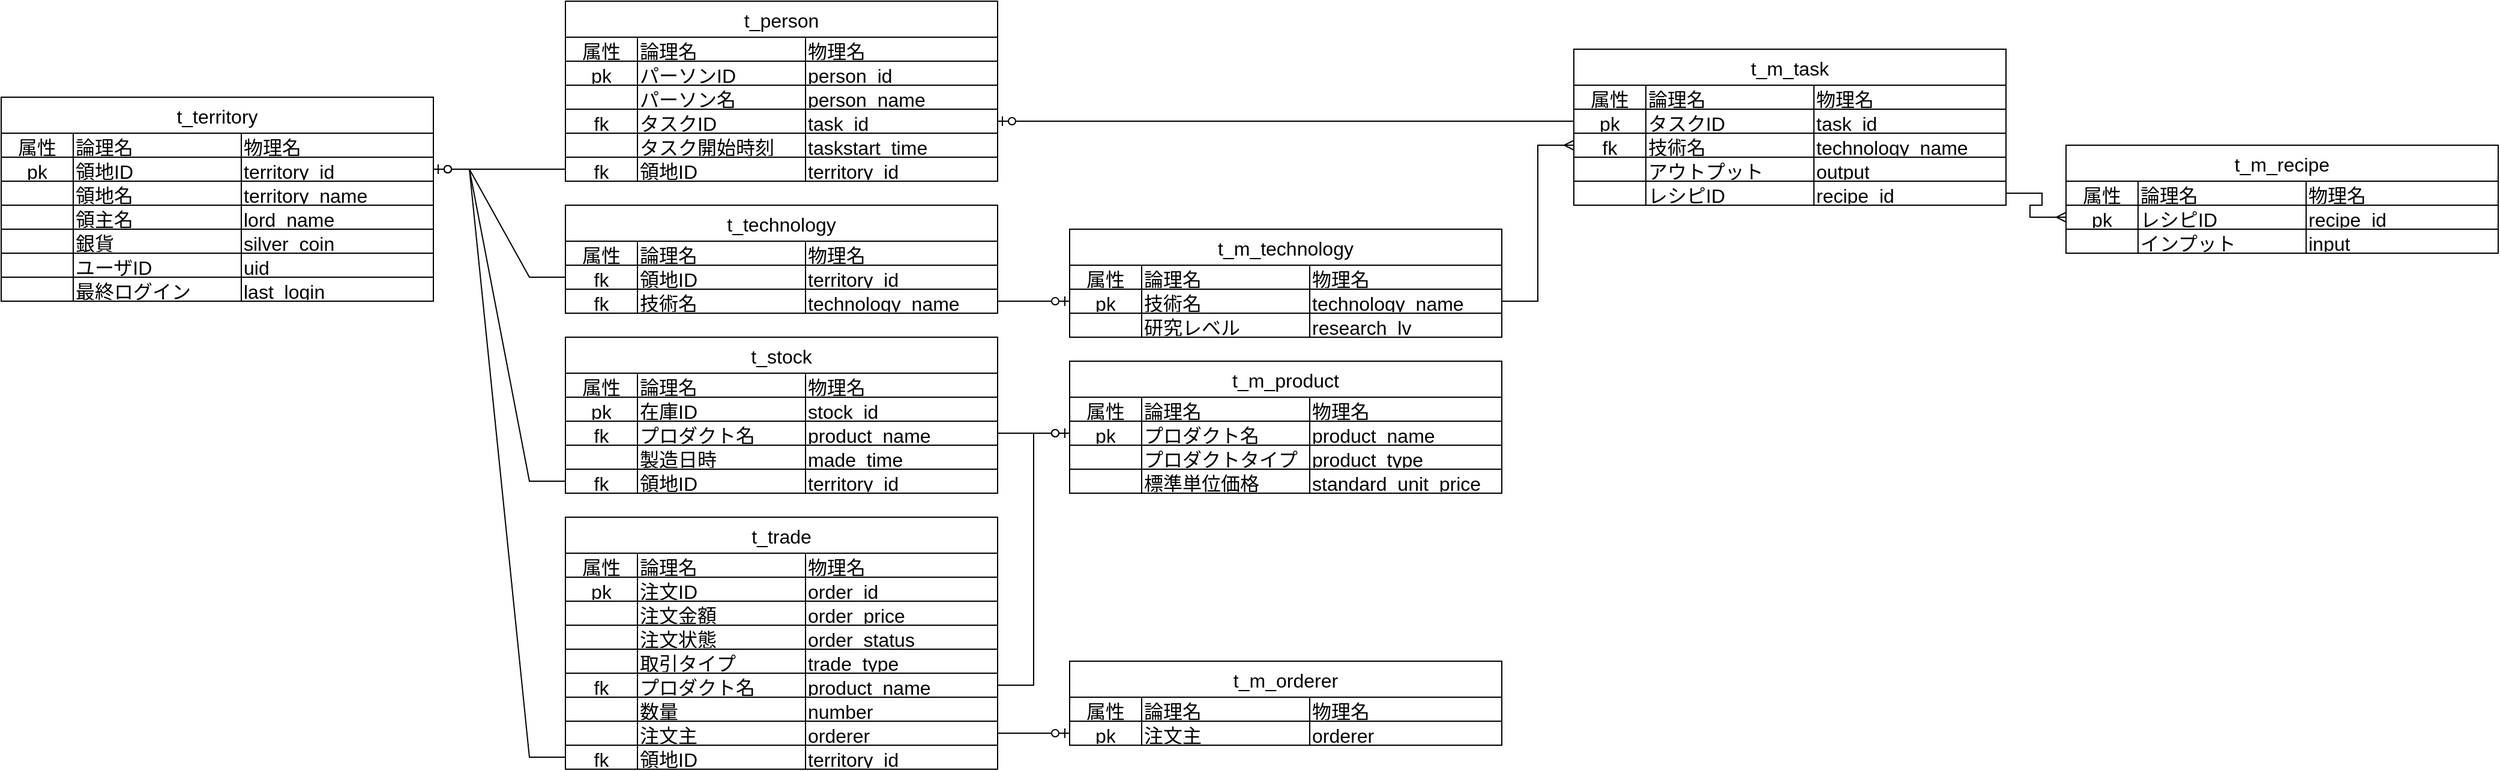 <mxfile version="24.3.1" type="github" pages="2">
  <diagram name="ER" id="_B0ld8QtMnqXtk11fvhh">
    <mxGraphModel dx="1519" dy="2448" grid="1" gridSize="10" guides="1" tooltips="1" connect="1" arrows="1" fold="1" page="1" pageScale="1" pageWidth="1169" pageHeight="827" math="0" shadow="0">
      <root>
        <mxCell id="0" />
        <mxCell id="1" parent="0" />
        <mxCell id="Acy9B5AZCLxyORQxl_Lw-132" value="t_territory" style="shape=table;startSize=30;container=1;collapsible=0;childLayout=tableLayout;strokeColor=default;fontSize=16;align=center;" parent="1" vertex="1">
          <mxGeometry x="80" y="-1520" width="360" height="170" as="geometry" />
        </mxCell>
        <mxCell id="Acy9B5AZCLxyORQxl_Lw-133" value="" style="shape=tableRow;horizontal=0;startSize=0;swimlaneHead=0;swimlaneBody=0;strokeColor=inherit;top=0;left=0;bottom=0;right=0;collapsible=0;dropTarget=0;fillColor=none;points=[[0,0.5],[1,0.5]];portConstraint=eastwest;fontSize=16;" parent="Acy9B5AZCLxyORQxl_Lw-132" vertex="1">
          <mxGeometry y="30" width="360" height="20" as="geometry" />
        </mxCell>
        <mxCell id="Acy9B5AZCLxyORQxl_Lw-134" value="属性" style="shape=partialRectangle;html=1;whiteSpace=wrap;connectable=0;strokeColor=inherit;overflow=hidden;fillColor=none;top=0;left=0;bottom=0;right=0;pointerEvents=1;fontSize=16;" parent="Acy9B5AZCLxyORQxl_Lw-133" vertex="1">
          <mxGeometry width="60" height="20" as="geometry">
            <mxRectangle width="60" height="20" as="alternateBounds" />
          </mxGeometry>
        </mxCell>
        <mxCell id="Acy9B5AZCLxyORQxl_Lw-135" value="論理名" style="shape=partialRectangle;html=1;whiteSpace=wrap;connectable=0;strokeColor=inherit;overflow=hidden;fillColor=none;top=0;left=0;bottom=0;right=0;pointerEvents=1;fontSize=16;align=left;" parent="Acy9B5AZCLxyORQxl_Lw-133" vertex="1">
          <mxGeometry x="60" width="140" height="20" as="geometry">
            <mxRectangle width="140" height="20" as="alternateBounds" />
          </mxGeometry>
        </mxCell>
        <mxCell id="Acy9B5AZCLxyORQxl_Lw-136" value="物理名" style="shape=partialRectangle;html=1;whiteSpace=wrap;connectable=0;strokeColor=inherit;overflow=hidden;fillColor=none;top=0;left=0;bottom=0;right=0;pointerEvents=1;fontSize=16;align=left;" parent="Acy9B5AZCLxyORQxl_Lw-133" vertex="1">
          <mxGeometry x="200" width="160" height="20" as="geometry">
            <mxRectangle width="160" height="20" as="alternateBounds" />
          </mxGeometry>
        </mxCell>
        <mxCell id="Acy9B5AZCLxyORQxl_Lw-138" value="" style="shape=tableRow;horizontal=0;startSize=0;swimlaneHead=0;swimlaneBody=0;strokeColor=inherit;top=0;left=0;bottom=0;right=0;collapsible=0;dropTarget=0;fillColor=none;points=[[0,0.5],[1,0.5]];portConstraint=eastwest;fontSize=16;" parent="Acy9B5AZCLxyORQxl_Lw-132" vertex="1">
          <mxGeometry y="50" width="360" height="20" as="geometry" />
        </mxCell>
        <mxCell id="Acy9B5AZCLxyORQxl_Lw-139" value="pk" style="shape=partialRectangle;html=1;whiteSpace=wrap;connectable=0;strokeColor=inherit;overflow=hidden;fillColor=none;top=0;left=0;bottom=0;right=0;pointerEvents=1;fontSize=16;" parent="Acy9B5AZCLxyORQxl_Lw-138" vertex="1">
          <mxGeometry width="60" height="20" as="geometry">
            <mxRectangle width="60" height="20" as="alternateBounds" />
          </mxGeometry>
        </mxCell>
        <mxCell id="Acy9B5AZCLxyORQxl_Lw-140" value="領地ID" style="shape=partialRectangle;html=1;whiteSpace=wrap;connectable=0;strokeColor=inherit;overflow=hidden;fillColor=none;top=0;left=0;bottom=0;right=0;pointerEvents=1;fontSize=16;align=left;" parent="Acy9B5AZCLxyORQxl_Lw-138" vertex="1">
          <mxGeometry x="60" width="140" height="20" as="geometry">
            <mxRectangle width="140" height="20" as="alternateBounds" />
          </mxGeometry>
        </mxCell>
        <mxCell id="Acy9B5AZCLxyORQxl_Lw-141" value="&lt;span style=&quot;text-align: center; text-wrap: nowrap;&quot;&gt;territory&lt;/span&gt;_id" style="shape=partialRectangle;html=1;whiteSpace=wrap;connectable=0;strokeColor=inherit;overflow=hidden;fillColor=none;top=0;left=0;bottom=0;right=0;pointerEvents=1;fontSize=16;align=left;" parent="Acy9B5AZCLxyORQxl_Lw-138" vertex="1">
          <mxGeometry x="200" width="160" height="20" as="geometry">
            <mxRectangle width="160" height="20" as="alternateBounds" />
          </mxGeometry>
        </mxCell>
        <mxCell id="Acy9B5AZCLxyORQxl_Lw-143" value="" style="shape=tableRow;horizontal=0;startSize=0;swimlaneHead=0;swimlaneBody=0;strokeColor=inherit;top=0;left=0;bottom=0;right=0;collapsible=0;dropTarget=0;fillColor=none;points=[[0,0.5],[1,0.5]];portConstraint=eastwest;fontSize=16;" parent="Acy9B5AZCLxyORQxl_Lw-132" vertex="1">
          <mxGeometry y="70" width="360" height="20" as="geometry" />
        </mxCell>
        <mxCell id="Acy9B5AZCLxyORQxl_Lw-144" value="" style="shape=partialRectangle;html=1;whiteSpace=wrap;connectable=0;strokeColor=inherit;overflow=hidden;fillColor=none;top=0;left=0;bottom=0;right=0;pointerEvents=1;fontSize=16;" parent="Acy9B5AZCLxyORQxl_Lw-143" vertex="1">
          <mxGeometry width="60" height="20" as="geometry">
            <mxRectangle width="60" height="20" as="alternateBounds" />
          </mxGeometry>
        </mxCell>
        <mxCell id="Acy9B5AZCLxyORQxl_Lw-145" value="領地名" style="shape=partialRectangle;html=1;whiteSpace=wrap;connectable=0;strokeColor=inherit;overflow=hidden;fillColor=none;top=0;left=0;bottom=0;right=0;pointerEvents=1;fontSize=16;align=left;" parent="Acy9B5AZCLxyORQxl_Lw-143" vertex="1">
          <mxGeometry x="60" width="140" height="20" as="geometry">
            <mxRectangle width="140" height="20" as="alternateBounds" />
          </mxGeometry>
        </mxCell>
        <mxCell id="Acy9B5AZCLxyORQxl_Lw-146" value="&lt;span style=&quot;text-align: center; text-wrap: nowrap;&quot;&gt;territory&lt;/span&gt;_name" style="shape=partialRectangle;html=1;whiteSpace=wrap;connectable=0;strokeColor=inherit;overflow=hidden;fillColor=none;top=0;left=0;bottom=0;right=0;pointerEvents=1;fontSize=16;align=left;" parent="Acy9B5AZCLxyORQxl_Lw-143" vertex="1">
          <mxGeometry x="200" width="160" height="20" as="geometry">
            <mxRectangle width="160" height="20" as="alternateBounds" />
          </mxGeometry>
        </mxCell>
        <mxCell id="vml2gQu4onhMp6tNZbyN-1" style="shape=tableRow;horizontal=0;startSize=0;swimlaneHead=0;swimlaneBody=0;strokeColor=inherit;top=0;left=0;bottom=0;right=0;collapsible=0;dropTarget=0;fillColor=none;points=[[0,0.5],[1,0.5]];portConstraint=eastwest;fontSize=16;" vertex="1" parent="Acy9B5AZCLxyORQxl_Lw-132">
          <mxGeometry y="90" width="360" height="20" as="geometry" />
        </mxCell>
        <mxCell id="vml2gQu4onhMp6tNZbyN-2" style="shape=partialRectangle;html=1;whiteSpace=wrap;connectable=0;strokeColor=inherit;overflow=hidden;fillColor=none;top=0;left=0;bottom=0;right=0;pointerEvents=1;fontSize=16;" vertex="1" parent="vml2gQu4onhMp6tNZbyN-1">
          <mxGeometry width="60" height="20" as="geometry">
            <mxRectangle width="60" height="20" as="alternateBounds" />
          </mxGeometry>
        </mxCell>
        <mxCell id="vml2gQu4onhMp6tNZbyN-3" value="領主名" style="shape=partialRectangle;html=1;whiteSpace=wrap;connectable=0;strokeColor=inherit;overflow=hidden;fillColor=none;top=0;left=0;bottom=0;right=0;pointerEvents=1;fontSize=16;align=left;" vertex="1" parent="vml2gQu4onhMp6tNZbyN-1">
          <mxGeometry x="60" width="140" height="20" as="geometry">
            <mxRectangle width="140" height="20" as="alternateBounds" />
          </mxGeometry>
        </mxCell>
        <mxCell id="vml2gQu4onhMp6tNZbyN-4" value="lord_name" style="shape=partialRectangle;html=1;whiteSpace=wrap;connectable=0;strokeColor=inherit;overflow=hidden;fillColor=none;top=0;left=0;bottom=0;right=0;pointerEvents=1;fontSize=16;align=left;" vertex="1" parent="vml2gQu4onhMp6tNZbyN-1">
          <mxGeometry x="200" width="160" height="20" as="geometry">
            <mxRectangle width="160" height="20" as="alternateBounds" />
          </mxGeometry>
        </mxCell>
        <mxCell id="s7a1HROcIS8yPcLkcZB0-88" style="shape=tableRow;horizontal=0;startSize=0;swimlaneHead=0;swimlaneBody=0;strokeColor=inherit;top=0;left=0;bottom=0;right=0;collapsible=0;dropTarget=0;fillColor=none;points=[[0,0.5],[1,0.5]];portConstraint=eastwest;fontSize=16;" vertex="1" parent="Acy9B5AZCLxyORQxl_Lw-132">
          <mxGeometry y="110" width="360" height="20" as="geometry" />
        </mxCell>
        <mxCell id="s7a1HROcIS8yPcLkcZB0-89" style="shape=partialRectangle;html=1;whiteSpace=wrap;connectable=0;strokeColor=inherit;overflow=hidden;fillColor=none;top=0;left=0;bottom=0;right=0;pointerEvents=1;fontSize=16;" vertex="1" parent="s7a1HROcIS8yPcLkcZB0-88">
          <mxGeometry width="60" height="20" as="geometry">
            <mxRectangle width="60" height="20" as="alternateBounds" />
          </mxGeometry>
        </mxCell>
        <mxCell id="s7a1HROcIS8yPcLkcZB0-90" value="銀貨" style="shape=partialRectangle;html=1;whiteSpace=wrap;connectable=0;strokeColor=inherit;overflow=hidden;fillColor=none;top=0;left=0;bottom=0;right=0;pointerEvents=1;fontSize=16;align=left;" vertex="1" parent="s7a1HROcIS8yPcLkcZB0-88">
          <mxGeometry x="60" width="140" height="20" as="geometry">
            <mxRectangle width="140" height="20" as="alternateBounds" />
          </mxGeometry>
        </mxCell>
        <mxCell id="s7a1HROcIS8yPcLkcZB0-91" value="silver_coin" style="shape=partialRectangle;html=1;whiteSpace=wrap;connectable=0;strokeColor=inherit;overflow=hidden;fillColor=none;top=0;left=0;bottom=0;right=0;pointerEvents=1;fontSize=16;align=left;" vertex="1" parent="s7a1HROcIS8yPcLkcZB0-88">
          <mxGeometry x="200" width="160" height="20" as="geometry">
            <mxRectangle width="160" height="20" as="alternateBounds" />
          </mxGeometry>
        </mxCell>
        <mxCell id="s7a1HROcIS8yPcLkcZB0-22" style="shape=tableRow;horizontal=0;startSize=0;swimlaneHead=0;swimlaneBody=0;strokeColor=inherit;top=0;left=0;bottom=0;right=0;collapsible=0;dropTarget=0;fillColor=none;points=[[0,0.5],[1,0.5]];portConstraint=eastwest;fontSize=16;" vertex="1" parent="Acy9B5AZCLxyORQxl_Lw-132">
          <mxGeometry y="130" width="360" height="20" as="geometry" />
        </mxCell>
        <mxCell id="s7a1HROcIS8yPcLkcZB0-23" style="shape=partialRectangle;html=1;whiteSpace=wrap;connectable=0;strokeColor=inherit;overflow=hidden;fillColor=none;top=0;left=0;bottom=0;right=0;pointerEvents=1;fontSize=16;" vertex="1" parent="s7a1HROcIS8yPcLkcZB0-22">
          <mxGeometry width="60" height="20" as="geometry">
            <mxRectangle width="60" height="20" as="alternateBounds" />
          </mxGeometry>
        </mxCell>
        <mxCell id="s7a1HROcIS8yPcLkcZB0-24" value="ユーザID" style="shape=partialRectangle;html=1;whiteSpace=wrap;connectable=0;strokeColor=inherit;overflow=hidden;fillColor=none;top=0;left=0;bottom=0;right=0;pointerEvents=1;fontSize=16;align=left;" vertex="1" parent="s7a1HROcIS8yPcLkcZB0-22">
          <mxGeometry x="60" width="140" height="20" as="geometry">
            <mxRectangle width="140" height="20" as="alternateBounds" />
          </mxGeometry>
        </mxCell>
        <mxCell id="s7a1HROcIS8yPcLkcZB0-25" value="uid" style="shape=partialRectangle;html=1;whiteSpace=wrap;connectable=0;strokeColor=inherit;overflow=hidden;fillColor=none;top=0;left=0;bottom=0;right=0;pointerEvents=1;fontSize=16;align=left;" vertex="1" parent="s7a1HROcIS8yPcLkcZB0-22">
          <mxGeometry x="200" width="160" height="20" as="geometry">
            <mxRectangle width="160" height="20" as="alternateBounds" />
          </mxGeometry>
        </mxCell>
        <mxCell id="s7a1HROcIS8yPcLkcZB0-26" style="shape=tableRow;horizontal=0;startSize=0;swimlaneHead=0;swimlaneBody=0;strokeColor=inherit;top=0;left=0;bottom=0;right=0;collapsible=0;dropTarget=0;fillColor=none;points=[[0,0.5],[1,0.5]];portConstraint=eastwest;fontSize=16;" vertex="1" parent="Acy9B5AZCLxyORQxl_Lw-132">
          <mxGeometry y="150" width="360" height="20" as="geometry" />
        </mxCell>
        <mxCell id="s7a1HROcIS8yPcLkcZB0-27" style="shape=partialRectangle;html=1;whiteSpace=wrap;connectable=0;strokeColor=inherit;overflow=hidden;fillColor=none;top=0;left=0;bottom=0;right=0;pointerEvents=1;fontSize=16;" vertex="1" parent="s7a1HROcIS8yPcLkcZB0-26">
          <mxGeometry width="60" height="20" as="geometry">
            <mxRectangle width="60" height="20" as="alternateBounds" />
          </mxGeometry>
        </mxCell>
        <mxCell id="s7a1HROcIS8yPcLkcZB0-28" value="最終ログイン" style="shape=partialRectangle;html=1;whiteSpace=wrap;connectable=0;strokeColor=inherit;overflow=hidden;fillColor=none;top=0;left=0;bottom=0;right=0;pointerEvents=1;fontSize=16;align=left;" vertex="1" parent="s7a1HROcIS8yPcLkcZB0-26">
          <mxGeometry x="60" width="140" height="20" as="geometry">
            <mxRectangle width="140" height="20" as="alternateBounds" />
          </mxGeometry>
        </mxCell>
        <mxCell id="s7a1HROcIS8yPcLkcZB0-29" value="last_login" style="shape=partialRectangle;html=1;whiteSpace=wrap;connectable=0;strokeColor=inherit;overflow=hidden;fillColor=none;top=0;left=0;bottom=0;right=0;pointerEvents=1;fontSize=16;align=left;" vertex="1" parent="s7a1HROcIS8yPcLkcZB0-26">
          <mxGeometry x="200" width="160" height="20" as="geometry">
            <mxRectangle width="160" height="20" as="alternateBounds" />
          </mxGeometry>
        </mxCell>
        <mxCell id="Acy9B5AZCLxyORQxl_Lw-199" value="t_m_technology" style="shape=table;startSize=30;container=1;collapsible=0;childLayout=tableLayout;strokeColor=default;fontSize=16;align=center;" parent="1" vertex="1">
          <mxGeometry x="970" y="-1410" width="360" height="90" as="geometry" />
        </mxCell>
        <mxCell id="Acy9B5AZCLxyORQxl_Lw-200" value="" style="shape=tableRow;horizontal=0;startSize=0;swimlaneHead=0;swimlaneBody=0;strokeColor=inherit;top=0;left=0;bottom=0;right=0;collapsible=0;dropTarget=0;fillColor=none;points=[[0,0.5],[1,0.5]];portConstraint=eastwest;fontSize=16;" parent="Acy9B5AZCLxyORQxl_Lw-199" vertex="1">
          <mxGeometry y="30" width="360" height="20" as="geometry" />
        </mxCell>
        <mxCell id="Acy9B5AZCLxyORQxl_Lw-201" value="属性" style="shape=partialRectangle;html=1;whiteSpace=wrap;connectable=0;strokeColor=inherit;overflow=hidden;fillColor=none;top=0;left=0;bottom=0;right=0;pointerEvents=1;fontSize=16;" parent="Acy9B5AZCLxyORQxl_Lw-200" vertex="1">
          <mxGeometry width="60" height="20" as="geometry">
            <mxRectangle width="60" height="20" as="alternateBounds" />
          </mxGeometry>
        </mxCell>
        <mxCell id="Acy9B5AZCLxyORQxl_Lw-202" value="論理名" style="shape=partialRectangle;html=1;whiteSpace=wrap;connectable=0;strokeColor=inherit;overflow=hidden;fillColor=none;top=0;left=0;bottom=0;right=0;pointerEvents=1;fontSize=16;align=left;" parent="Acy9B5AZCLxyORQxl_Lw-200" vertex="1">
          <mxGeometry x="60" width="140" height="20" as="geometry">
            <mxRectangle width="140" height="20" as="alternateBounds" />
          </mxGeometry>
        </mxCell>
        <mxCell id="Acy9B5AZCLxyORQxl_Lw-203" value="物理名" style="shape=partialRectangle;html=1;whiteSpace=wrap;connectable=0;strokeColor=inherit;overflow=hidden;fillColor=none;top=0;left=0;bottom=0;right=0;pointerEvents=1;fontSize=16;align=left;" parent="Acy9B5AZCLxyORQxl_Lw-200" vertex="1">
          <mxGeometry x="200" width="160" height="20" as="geometry">
            <mxRectangle width="160" height="20" as="alternateBounds" />
          </mxGeometry>
        </mxCell>
        <mxCell id="Acy9B5AZCLxyORQxl_Lw-205" value="" style="shape=tableRow;horizontal=0;startSize=0;swimlaneHead=0;swimlaneBody=0;strokeColor=inherit;top=0;left=0;bottom=0;right=0;collapsible=0;dropTarget=0;fillColor=none;points=[[0,0.5],[1,0.5]];portConstraint=eastwest;fontSize=16;" parent="Acy9B5AZCLxyORQxl_Lw-199" vertex="1">
          <mxGeometry y="50" width="360" height="20" as="geometry" />
        </mxCell>
        <mxCell id="Acy9B5AZCLxyORQxl_Lw-206" value="pk" style="shape=partialRectangle;html=1;whiteSpace=wrap;connectable=0;strokeColor=inherit;overflow=hidden;fillColor=none;top=0;left=0;bottom=0;right=0;pointerEvents=1;fontSize=16;" parent="Acy9B5AZCLxyORQxl_Lw-205" vertex="1">
          <mxGeometry width="60" height="20" as="geometry">
            <mxRectangle width="60" height="20" as="alternateBounds" />
          </mxGeometry>
        </mxCell>
        <mxCell id="Acy9B5AZCLxyORQxl_Lw-207" value="技術名" style="shape=partialRectangle;html=1;whiteSpace=wrap;connectable=0;strokeColor=inherit;overflow=hidden;fillColor=none;top=0;left=0;bottom=0;right=0;pointerEvents=1;fontSize=16;align=left;" parent="Acy9B5AZCLxyORQxl_Lw-205" vertex="1">
          <mxGeometry x="60" width="140" height="20" as="geometry">
            <mxRectangle width="140" height="20" as="alternateBounds" />
          </mxGeometry>
        </mxCell>
        <mxCell id="Acy9B5AZCLxyORQxl_Lw-208" value="technology_name" style="shape=partialRectangle;html=1;whiteSpace=wrap;connectable=0;strokeColor=inherit;overflow=hidden;fillColor=none;top=0;left=0;bottom=0;right=0;pointerEvents=1;fontSize=16;align=left;" parent="Acy9B5AZCLxyORQxl_Lw-205" vertex="1">
          <mxGeometry x="200" width="160" height="20" as="geometry">
            <mxRectangle width="160" height="20" as="alternateBounds" />
          </mxGeometry>
        </mxCell>
        <mxCell id="s7a1HROcIS8yPcLkcZB0-84" style="shape=tableRow;horizontal=0;startSize=0;swimlaneHead=0;swimlaneBody=0;strokeColor=inherit;top=0;left=0;bottom=0;right=0;collapsible=0;dropTarget=0;fillColor=none;points=[[0,0.5],[1,0.5]];portConstraint=eastwest;fontSize=16;" vertex="1" parent="Acy9B5AZCLxyORQxl_Lw-199">
          <mxGeometry y="70" width="360" height="20" as="geometry" />
        </mxCell>
        <mxCell id="s7a1HROcIS8yPcLkcZB0-85" style="shape=partialRectangle;html=1;whiteSpace=wrap;connectable=0;strokeColor=inherit;overflow=hidden;fillColor=none;top=0;left=0;bottom=0;right=0;pointerEvents=1;fontSize=16;" vertex="1" parent="s7a1HROcIS8yPcLkcZB0-84">
          <mxGeometry width="60" height="20" as="geometry">
            <mxRectangle width="60" height="20" as="alternateBounds" />
          </mxGeometry>
        </mxCell>
        <mxCell id="s7a1HROcIS8yPcLkcZB0-86" value="研究レベル" style="shape=partialRectangle;html=1;whiteSpace=wrap;connectable=0;strokeColor=inherit;overflow=hidden;fillColor=none;top=0;left=0;bottom=0;right=0;pointerEvents=1;fontSize=16;align=left;" vertex="1" parent="s7a1HROcIS8yPcLkcZB0-84">
          <mxGeometry x="60" width="140" height="20" as="geometry">
            <mxRectangle width="140" height="20" as="alternateBounds" />
          </mxGeometry>
        </mxCell>
        <mxCell id="s7a1HROcIS8yPcLkcZB0-87" value="research_lv" style="shape=partialRectangle;html=1;whiteSpace=wrap;connectable=0;strokeColor=inherit;overflow=hidden;fillColor=none;top=0;left=0;bottom=0;right=0;pointerEvents=1;fontSize=16;align=left;" vertex="1" parent="s7a1HROcIS8yPcLkcZB0-84">
          <mxGeometry x="200" width="160" height="20" as="geometry">
            <mxRectangle width="160" height="20" as="alternateBounds" />
          </mxGeometry>
        </mxCell>
        <mxCell id="Acy9B5AZCLxyORQxl_Lw-361" value="" style="edgeStyle=entityRelationEdgeStyle;fontSize=12;html=1;endArrow=ERzeroToOne;endFill=1;rounded=0;exitX=0;exitY=0.5;exitDx=0;exitDy=0;" parent="1" source="Acy9B5AZCLxyORQxl_Lw-345" target="Acy9B5AZCLxyORQxl_Lw-138" edge="1">
          <mxGeometry width="100" height="100" relative="1" as="geometry">
            <mxPoint x="720" y="-980" as="sourcePoint" />
            <mxPoint x="650" y="-1480" as="targetPoint" />
          </mxGeometry>
        </mxCell>
        <mxCell id="Acy9B5AZCLxyORQxl_Lw-426" value="t_technology" style="shape=table;startSize=30;container=1;collapsible=0;childLayout=tableLayout;strokeColor=default;fontSize=16;align=center;" parent="1" vertex="1">
          <mxGeometry x="550" y="-1430" width="360" height="90" as="geometry" />
        </mxCell>
        <mxCell id="Acy9B5AZCLxyORQxl_Lw-427" value="" style="shape=tableRow;horizontal=0;startSize=0;swimlaneHead=0;swimlaneBody=0;strokeColor=inherit;top=0;left=0;bottom=0;right=0;collapsible=0;dropTarget=0;fillColor=none;points=[[0,0.5],[1,0.5]];portConstraint=eastwest;fontSize=16;" parent="Acy9B5AZCLxyORQxl_Lw-426" vertex="1">
          <mxGeometry y="30" width="360" height="20" as="geometry" />
        </mxCell>
        <mxCell id="Acy9B5AZCLxyORQxl_Lw-428" value="属性" style="shape=partialRectangle;html=1;whiteSpace=wrap;connectable=0;strokeColor=inherit;overflow=hidden;fillColor=none;top=0;left=0;bottom=0;right=0;pointerEvents=1;fontSize=16;" parent="Acy9B5AZCLxyORQxl_Lw-427" vertex="1">
          <mxGeometry width="60" height="20" as="geometry">
            <mxRectangle width="60" height="20" as="alternateBounds" />
          </mxGeometry>
        </mxCell>
        <mxCell id="Acy9B5AZCLxyORQxl_Lw-429" value="論理名" style="shape=partialRectangle;html=1;whiteSpace=wrap;connectable=0;strokeColor=inherit;overflow=hidden;fillColor=none;top=0;left=0;bottom=0;right=0;pointerEvents=1;fontSize=16;align=left;" parent="Acy9B5AZCLxyORQxl_Lw-427" vertex="1">
          <mxGeometry x="60" width="140" height="20" as="geometry">
            <mxRectangle width="140" height="20" as="alternateBounds" />
          </mxGeometry>
        </mxCell>
        <mxCell id="Acy9B5AZCLxyORQxl_Lw-430" value="物理名" style="shape=partialRectangle;html=1;whiteSpace=wrap;connectable=0;strokeColor=inherit;overflow=hidden;fillColor=none;top=0;left=0;bottom=0;right=0;pointerEvents=1;fontSize=16;align=left;" parent="Acy9B5AZCLxyORQxl_Lw-427" vertex="1">
          <mxGeometry x="200" width="160" height="20" as="geometry">
            <mxRectangle width="160" height="20" as="alternateBounds" />
          </mxGeometry>
        </mxCell>
        <mxCell id="Acy9B5AZCLxyORQxl_Lw-457" value="" style="shape=tableRow;horizontal=0;startSize=0;swimlaneHead=0;swimlaneBody=0;strokeColor=inherit;top=0;left=0;bottom=0;right=0;collapsible=0;dropTarget=0;fillColor=none;points=[[0,0.5],[1,0.5]];portConstraint=eastwest;fontSize=16;" parent="Acy9B5AZCLxyORQxl_Lw-426" vertex="1">
          <mxGeometry y="50" width="360" height="20" as="geometry" />
        </mxCell>
        <mxCell id="Acy9B5AZCLxyORQxl_Lw-458" value="fk" style="shape=partialRectangle;html=1;whiteSpace=wrap;connectable=0;strokeColor=inherit;overflow=hidden;fillColor=none;top=0;left=0;bottom=0;right=0;pointerEvents=1;fontSize=16;" parent="Acy9B5AZCLxyORQxl_Lw-457" vertex="1">
          <mxGeometry width="60" height="20" as="geometry">
            <mxRectangle width="60" height="20" as="alternateBounds" />
          </mxGeometry>
        </mxCell>
        <mxCell id="Acy9B5AZCLxyORQxl_Lw-459" value="領地ID" style="shape=partialRectangle;html=1;whiteSpace=wrap;connectable=0;strokeColor=inherit;overflow=hidden;fillColor=none;top=0;left=0;bottom=0;right=0;pointerEvents=1;fontSize=16;align=left;" parent="Acy9B5AZCLxyORQxl_Lw-457" vertex="1">
          <mxGeometry x="60" width="140" height="20" as="geometry">
            <mxRectangle width="140" height="20" as="alternateBounds" />
          </mxGeometry>
        </mxCell>
        <mxCell id="Acy9B5AZCLxyORQxl_Lw-460" value="&lt;span style=&quot;text-wrap: nowrap; text-align: center;&quot;&gt;territory&lt;/span&gt;_id" style="shape=partialRectangle;html=1;whiteSpace=wrap;connectable=0;strokeColor=inherit;overflow=hidden;fillColor=none;top=0;left=0;bottom=0;right=0;pointerEvents=1;fontSize=16;align=left;" parent="Acy9B5AZCLxyORQxl_Lw-457" vertex="1">
          <mxGeometry x="200" width="160" height="20" as="geometry">
            <mxRectangle width="160" height="20" as="alternateBounds" />
          </mxGeometry>
        </mxCell>
        <mxCell id="Acy9B5AZCLxyORQxl_Lw-432" value="" style="shape=tableRow;horizontal=0;startSize=0;swimlaneHead=0;swimlaneBody=0;strokeColor=inherit;top=0;left=0;bottom=0;right=0;collapsible=0;dropTarget=0;fillColor=none;points=[[0,0.5],[1,0.5]];portConstraint=eastwest;fontSize=16;" parent="Acy9B5AZCLxyORQxl_Lw-426" vertex="1">
          <mxGeometry y="70" width="360" height="20" as="geometry" />
        </mxCell>
        <mxCell id="Acy9B5AZCLxyORQxl_Lw-433" value="fk" style="shape=partialRectangle;html=1;whiteSpace=wrap;connectable=0;strokeColor=inherit;overflow=hidden;fillColor=none;top=0;left=0;bottom=0;right=0;pointerEvents=1;fontSize=16;" parent="Acy9B5AZCLxyORQxl_Lw-432" vertex="1">
          <mxGeometry width="60" height="20" as="geometry">
            <mxRectangle width="60" height="20" as="alternateBounds" />
          </mxGeometry>
        </mxCell>
        <mxCell id="Acy9B5AZCLxyORQxl_Lw-434" value="技術名" style="shape=partialRectangle;html=1;whiteSpace=wrap;connectable=0;strokeColor=inherit;overflow=hidden;fillColor=none;top=0;left=0;bottom=0;right=0;pointerEvents=1;fontSize=16;align=left;" parent="Acy9B5AZCLxyORQxl_Lw-432" vertex="1">
          <mxGeometry x="60" width="140" height="20" as="geometry">
            <mxRectangle width="140" height="20" as="alternateBounds" />
          </mxGeometry>
        </mxCell>
        <mxCell id="Acy9B5AZCLxyORQxl_Lw-435" value="technology_name" style="shape=partialRectangle;html=1;whiteSpace=wrap;connectable=0;strokeColor=inherit;overflow=hidden;fillColor=none;top=0;left=0;bottom=0;right=0;pointerEvents=1;fontSize=16;align=left;" parent="Acy9B5AZCLxyORQxl_Lw-432" vertex="1">
          <mxGeometry x="200" width="160" height="20" as="geometry">
            <mxRectangle width="160" height="20" as="alternateBounds" />
          </mxGeometry>
        </mxCell>
        <mxCell id="Acy9B5AZCLxyORQxl_Lw-463" value="" style="edgeStyle=entityRelationEdgeStyle;fontSize=12;html=1;endArrow=ERzeroToOne;endFill=1;rounded=0;entryX=0;entryY=0.5;entryDx=0;entryDy=0;exitX=1;exitY=0.5;exitDx=0;exitDy=0;" parent="1" source="Acy9B5AZCLxyORQxl_Lw-432" target="Acy9B5AZCLxyORQxl_Lw-205" edge="1">
          <mxGeometry width="100" height="100" relative="1" as="geometry">
            <mxPoint x="610" y="-715" as="sourcePoint" />
            <mxPoint x="1400" y="-748" as="targetPoint" />
          </mxGeometry>
        </mxCell>
        <mxCell id="Acy9B5AZCLxyORQxl_Lw-486" value="" style="edgeStyle=entityRelationEdgeStyle;fontSize=12;html=1;endArrow=ERzeroToOne;endFill=1;rounded=0;" parent="1" source="Acy9B5AZCLxyORQxl_Lw-457" target="Acy9B5AZCLxyORQxl_Lw-138" edge="1">
          <mxGeometry width="100" height="100" relative="1" as="geometry">
            <mxPoint x="180" y="-1145" as="sourcePoint" />
            <mxPoint x="540" y="-1330" as="targetPoint" />
          </mxGeometry>
        </mxCell>
        <mxCell id="Acy9B5AZCLxyORQxl_Lw-339" value="t_stock" style="shape=table;startSize=30;container=1;collapsible=0;childLayout=tableLayout;strokeColor=default;fontSize=16;align=center;" parent="1" vertex="1">
          <mxGeometry x="550" y="-1320" width="360" height="130" as="geometry" />
        </mxCell>
        <mxCell id="Acy9B5AZCLxyORQxl_Lw-340" value="" style="shape=tableRow;horizontal=0;startSize=0;swimlaneHead=0;swimlaneBody=0;strokeColor=inherit;top=0;left=0;bottom=0;right=0;collapsible=0;dropTarget=0;fillColor=none;points=[[0,0.5],[1,0.5]];portConstraint=eastwest;fontSize=16;" parent="Acy9B5AZCLxyORQxl_Lw-339" vertex="1">
          <mxGeometry y="30" width="360" height="20" as="geometry" />
        </mxCell>
        <mxCell id="Acy9B5AZCLxyORQxl_Lw-341" value="属性" style="shape=partialRectangle;html=1;whiteSpace=wrap;connectable=0;strokeColor=inherit;overflow=hidden;fillColor=none;top=0;left=0;bottom=0;right=0;pointerEvents=1;fontSize=16;" parent="Acy9B5AZCLxyORQxl_Lw-340" vertex="1">
          <mxGeometry width="60" height="20" as="geometry">
            <mxRectangle width="60" height="20" as="alternateBounds" />
          </mxGeometry>
        </mxCell>
        <mxCell id="Acy9B5AZCLxyORQxl_Lw-342" value="論理名" style="shape=partialRectangle;html=1;whiteSpace=wrap;connectable=0;strokeColor=inherit;overflow=hidden;fillColor=none;top=0;left=0;bottom=0;right=0;pointerEvents=1;fontSize=16;align=left;" parent="Acy9B5AZCLxyORQxl_Lw-340" vertex="1">
          <mxGeometry x="60" width="140" height="20" as="geometry">
            <mxRectangle width="140" height="20" as="alternateBounds" />
          </mxGeometry>
        </mxCell>
        <mxCell id="Acy9B5AZCLxyORQxl_Lw-343" value="物理名" style="shape=partialRectangle;html=1;whiteSpace=wrap;connectable=0;strokeColor=inherit;overflow=hidden;fillColor=none;top=0;left=0;bottom=0;right=0;pointerEvents=1;fontSize=16;align=left;" parent="Acy9B5AZCLxyORQxl_Lw-340" vertex="1">
          <mxGeometry x="200" width="160" height="20" as="geometry">
            <mxRectangle width="160" height="20" as="alternateBounds" />
          </mxGeometry>
        </mxCell>
        <mxCell id="s7a1HROcIS8yPcLkcZB0-30" style="shape=tableRow;horizontal=0;startSize=0;swimlaneHead=0;swimlaneBody=0;strokeColor=inherit;top=0;left=0;bottom=0;right=0;collapsible=0;dropTarget=0;fillColor=none;points=[[0,0.5],[1,0.5]];portConstraint=eastwest;fontSize=16;" vertex="1" parent="Acy9B5AZCLxyORQxl_Lw-339">
          <mxGeometry y="50" width="360" height="20" as="geometry" />
        </mxCell>
        <mxCell id="s7a1HROcIS8yPcLkcZB0-31" value="pk" style="shape=partialRectangle;html=1;whiteSpace=wrap;connectable=0;strokeColor=inherit;overflow=hidden;fillColor=none;top=0;left=0;bottom=0;right=0;pointerEvents=1;fontSize=16;" vertex="1" parent="s7a1HROcIS8yPcLkcZB0-30">
          <mxGeometry width="60" height="20" as="geometry">
            <mxRectangle width="60" height="20" as="alternateBounds" />
          </mxGeometry>
        </mxCell>
        <mxCell id="s7a1HROcIS8yPcLkcZB0-32" value="在庫ID" style="shape=partialRectangle;html=1;whiteSpace=wrap;connectable=0;strokeColor=inherit;overflow=hidden;fillColor=none;top=0;left=0;bottom=0;right=0;pointerEvents=1;fontSize=16;align=left;" vertex="1" parent="s7a1HROcIS8yPcLkcZB0-30">
          <mxGeometry x="60" width="140" height="20" as="geometry">
            <mxRectangle width="140" height="20" as="alternateBounds" />
          </mxGeometry>
        </mxCell>
        <mxCell id="s7a1HROcIS8yPcLkcZB0-33" value="stock_id" style="shape=partialRectangle;html=1;whiteSpace=wrap;connectable=0;strokeColor=inherit;overflow=hidden;fillColor=none;top=0;left=0;bottom=0;right=0;pointerEvents=1;fontSize=16;align=left;" vertex="1" parent="s7a1HROcIS8yPcLkcZB0-30">
          <mxGeometry x="200" width="160" height="20" as="geometry">
            <mxRectangle width="160" height="20" as="alternateBounds" />
          </mxGeometry>
        </mxCell>
        <mxCell id="Acy9B5AZCLxyORQxl_Lw-350" value="" style="shape=tableRow;horizontal=0;startSize=0;swimlaneHead=0;swimlaneBody=0;strokeColor=inherit;top=0;left=0;bottom=0;right=0;collapsible=0;dropTarget=0;fillColor=none;points=[[0,0.5],[1,0.5]];portConstraint=eastwest;fontSize=16;" parent="Acy9B5AZCLxyORQxl_Lw-339" vertex="1">
          <mxGeometry y="70" width="360" height="20" as="geometry" />
        </mxCell>
        <mxCell id="Acy9B5AZCLxyORQxl_Lw-351" value="fk" style="shape=partialRectangle;html=1;whiteSpace=wrap;connectable=0;strokeColor=inherit;overflow=hidden;fillColor=none;top=0;left=0;bottom=0;right=0;pointerEvents=1;fontSize=16;" parent="Acy9B5AZCLxyORQxl_Lw-350" vertex="1">
          <mxGeometry width="60" height="20" as="geometry">
            <mxRectangle width="60" height="20" as="alternateBounds" />
          </mxGeometry>
        </mxCell>
        <mxCell id="Acy9B5AZCLxyORQxl_Lw-352" value="プロダクト名" style="shape=partialRectangle;html=1;whiteSpace=wrap;connectable=0;strokeColor=inherit;overflow=hidden;fillColor=none;top=0;left=0;bottom=0;right=0;pointerEvents=1;fontSize=16;align=left;" parent="Acy9B5AZCLxyORQxl_Lw-350" vertex="1">
          <mxGeometry x="60" width="140" height="20" as="geometry">
            <mxRectangle width="140" height="20" as="alternateBounds" />
          </mxGeometry>
        </mxCell>
        <mxCell id="Acy9B5AZCLxyORQxl_Lw-353" value="&lt;span style=&quot;text-wrap: nowrap; text-align: center;&quot;&gt;product&lt;/span&gt;&lt;span style=&quot;text-align: center;&quot;&gt;_name&lt;/span&gt;" style="shape=partialRectangle;html=1;whiteSpace=wrap;connectable=0;strokeColor=inherit;overflow=hidden;fillColor=none;top=0;left=0;bottom=0;right=0;pointerEvents=1;fontSize=16;align=left;" parent="Acy9B5AZCLxyORQxl_Lw-350" vertex="1">
          <mxGeometry x="200" width="160" height="20" as="geometry">
            <mxRectangle width="160" height="20" as="alternateBounds" />
          </mxGeometry>
        </mxCell>
        <mxCell id="s7a1HROcIS8yPcLkcZB0-55" style="shape=tableRow;horizontal=0;startSize=0;swimlaneHead=0;swimlaneBody=0;strokeColor=inherit;top=0;left=0;bottom=0;right=0;collapsible=0;dropTarget=0;fillColor=none;points=[[0,0.5],[1,0.5]];portConstraint=eastwest;fontSize=16;" vertex="1" parent="Acy9B5AZCLxyORQxl_Lw-339">
          <mxGeometry y="90" width="360" height="20" as="geometry" />
        </mxCell>
        <mxCell id="s7a1HROcIS8yPcLkcZB0-56" style="shape=partialRectangle;html=1;whiteSpace=wrap;connectable=0;strokeColor=inherit;overflow=hidden;fillColor=none;top=0;left=0;bottom=0;right=0;pointerEvents=1;fontSize=16;" vertex="1" parent="s7a1HROcIS8yPcLkcZB0-55">
          <mxGeometry width="60" height="20" as="geometry">
            <mxRectangle width="60" height="20" as="alternateBounds" />
          </mxGeometry>
        </mxCell>
        <mxCell id="s7a1HROcIS8yPcLkcZB0-57" value="製造日時" style="shape=partialRectangle;html=1;whiteSpace=wrap;connectable=0;strokeColor=inherit;overflow=hidden;fillColor=none;top=0;left=0;bottom=0;right=0;pointerEvents=1;fontSize=16;align=left;" vertex="1" parent="s7a1HROcIS8yPcLkcZB0-55">
          <mxGeometry x="60" width="140" height="20" as="geometry">
            <mxRectangle width="140" height="20" as="alternateBounds" />
          </mxGeometry>
        </mxCell>
        <mxCell id="s7a1HROcIS8yPcLkcZB0-58" value="made_time" style="shape=partialRectangle;html=1;whiteSpace=wrap;connectable=0;strokeColor=inherit;overflow=hidden;fillColor=none;top=0;left=0;bottom=0;right=0;pointerEvents=1;fontSize=16;align=left;" vertex="1" parent="s7a1HROcIS8yPcLkcZB0-55">
          <mxGeometry x="200" width="160" height="20" as="geometry">
            <mxRectangle width="160" height="20" as="alternateBounds" />
          </mxGeometry>
        </mxCell>
        <mxCell id="Acy9B5AZCLxyORQxl_Lw-345" value="" style="shape=tableRow;horizontal=0;startSize=0;swimlaneHead=0;swimlaneBody=0;strokeColor=inherit;top=0;left=0;bottom=0;right=0;collapsible=0;dropTarget=0;fillColor=none;points=[[0,0.5],[1,0.5]];portConstraint=eastwest;fontSize=16;" parent="Acy9B5AZCLxyORQxl_Lw-339" vertex="1">
          <mxGeometry y="110" width="360" height="20" as="geometry" />
        </mxCell>
        <mxCell id="Acy9B5AZCLxyORQxl_Lw-346" value="fk" style="shape=partialRectangle;html=1;whiteSpace=wrap;connectable=0;strokeColor=inherit;overflow=hidden;fillColor=none;top=0;left=0;bottom=0;right=0;pointerEvents=1;fontSize=16;" parent="Acy9B5AZCLxyORQxl_Lw-345" vertex="1">
          <mxGeometry width="60" height="20" as="geometry">
            <mxRectangle width="60" height="20" as="alternateBounds" />
          </mxGeometry>
        </mxCell>
        <mxCell id="Acy9B5AZCLxyORQxl_Lw-347" value="領地ID" style="shape=partialRectangle;html=1;whiteSpace=wrap;connectable=0;strokeColor=inherit;overflow=hidden;fillColor=none;top=0;left=0;bottom=0;right=0;pointerEvents=1;fontSize=16;align=left;" parent="Acy9B5AZCLxyORQxl_Lw-345" vertex="1">
          <mxGeometry x="60" width="140" height="20" as="geometry">
            <mxRectangle width="140" height="20" as="alternateBounds" />
          </mxGeometry>
        </mxCell>
        <mxCell id="Acy9B5AZCLxyORQxl_Lw-348" value="&lt;span style=&quot;text-align: center; text-wrap: nowrap;&quot;&gt;territory&lt;/span&gt;_id" style="shape=partialRectangle;html=1;whiteSpace=wrap;connectable=0;strokeColor=inherit;overflow=hidden;fillColor=none;top=0;left=0;bottom=0;right=0;pointerEvents=1;fontSize=16;align=left;" parent="Acy9B5AZCLxyORQxl_Lw-345" vertex="1">
          <mxGeometry x="200" width="160" height="20" as="geometry">
            <mxRectangle width="160" height="20" as="alternateBounds" />
          </mxGeometry>
        </mxCell>
        <mxCell id="Acy9B5AZCLxyORQxl_Lw-508" value="t_person" style="shape=table;startSize=30;container=1;collapsible=0;childLayout=tableLayout;strokeColor=default;fontSize=16;align=center;" parent="1" vertex="1">
          <mxGeometry x="550" y="-1600" width="360" height="150" as="geometry" />
        </mxCell>
        <mxCell id="Acy9B5AZCLxyORQxl_Lw-509" value="" style="shape=tableRow;horizontal=0;startSize=0;swimlaneHead=0;swimlaneBody=0;strokeColor=inherit;top=0;left=0;bottom=0;right=0;collapsible=0;dropTarget=0;fillColor=none;points=[[0,0.5],[1,0.5]];portConstraint=eastwest;fontSize=16;" parent="Acy9B5AZCLxyORQxl_Lw-508" vertex="1">
          <mxGeometry y="30" width="360" height="20" as="geometry" />
        </mxCell>
        <mxCell id="Acy9B5AZCLxyORQxl_Lw-510" value="属性" style="shape=partialRectangle;html=1;whiteSpace=wrap;connectable=0;strokeColor=inherit;overflow=hidden;fillColor=none;top=0;left=0;bottom=0;right=0;pointerEvents=1;fontSize=16;" parent="Acy9B5AZCLxyORQxl_Lw-509" vertex="1">
          <mxGeometry width="60" height="20" as="geometry">
            <mxRectangle width="60" height="20" as="alternateBounds" />
          </mxGeometry>
        </mxCell>
        <mxCell id="Acy9B5AZCLxyORQxl_Lw-511" value="論理名" style="shape=partialRectangle;html=1;whiteSpace=wrap;connectable=0;strokeColor=inherit;overflow=hidden;fillColor=none;top=0;left=0;bottom=0;right=0;pointerEvents=1;fontSize=16;align=left;" parent="Acy9B5AZCLxyORQxl_Lw-509" vertex="1">
          <mxGeometry x="60" width="140" height="20" as="geometry">
            <mxRectangle width="140" height="20" as="alternateBounds" />
          </mxGeometry>
        </mxCell>
        <mxCell id="Acy9B5AZCLxyORQxl_Lw-512" value="物理名" style="shape=partialRectangle;html=1;whiteSpace=wrap;connectable=0;strokeColor=inherit;overflow=hidden;fillColor=none;top=0;left=0;bottom=0;right=0;pointerEvents=1;fontSize=16;align=left;" parent="Acy9B5AZCLxyORQxl_Lw-509" vertex="1">
          <mxGeometry x="200" width="160" height="20" as="geometry">
            <mxRectangle width="160" height="20" as="alternateBounds" />
          </mxGeometry>
        </mxCell>
        <mxCell id="Acy9B5AZCLxyORQxl_Lw-514" value="" style="shape=tableRow;horizontal=0;startSize=0;swimlaneHead=0;swimlaneBody=0;strokeColor=inherit;top=0;left=0;bottom=0;right=0;collapsible=0;dropTarget=0;fillColor=none;points=[[0,0.5],[1,0.5]];portConstraint=eastwest;fontSize=16;" parent="Acy9B5AZCLxyORQxl_Lw-508" vertex="1">
          <mxGeometry y="50" width="360" height="20" as="geometry" />
        </mxCell>
        <mxCell id="Acy9B5AZCLxyORQxl_Lw-515" value="pk" style="shape=partialRectangle;html=1;whiteSpace=wrap;connectable=0;strokeColor=inherit;overflow=hidden;fillColor=none;top=0;left=0;bottom=0;right=0;pointerEvents=1;fontSize=16;" parent="Acy9B5AZCLxyORQxl_Lw-514" vertex="1">
          <mxGeometry width="60" height="20" as="geometry">
            <mxRectangle width="60" height="20" as="alternateBounds" />
          </mxGeometry>
        </mxCell>
        <mxCell id="Acy9B5AZCLxyORQxl_Lw-516" value="パーソンID" style="shape=partialRectangle;html=1;whiteSpace=wrap;connectable=0;strokeColor=inherit;overflow=hidden;fillColor=none;top=0;left=0;bottom=0;right=0;pointerEvents=1;fontSize=16;align=left;" parent="Acy9B5AZCLxyORQxl_Lw-514" vertex="1">
          <mxGeometry x="60" width="140" height="20" as="geometry">
            <mxRectangle width="140" height="20" as="alternateBounds" />
          </mxGeometry>
        </mxCell>
        <mxCell id="Acy9B5AZCLxyORQxl_Lw-517" value="person_id" style="shape=partialRectangle;html=1;whiteSpace=wrap;connectable=0;strokeColor=inherit;overflow=hidden;fillColor=none;top=0;left=0;bottom=0;right=0;pointerEvents=1;fontSize=16;align=left;" parent="Acy9B5AZCLxyORQxl_Lw-514" vertex="1">
          <mxGeometry x="200" width="160" height="20" as="geometry">
            <mxRectangle width="160" height="20" as="alternateBounds" />
          </mxGeometry>
        </mxCell>
        <mxCell id="Acy9B5AZCLxyORQxl_Lw-519" value="" style="shape=tableRow;horizontal=0;startSize=0;swimlaneHead=0;swimlaneBody=0;strokeColor=inherit;top=0;left=0;bottom=0;right=0;collapsible=0;dropTarget=0;fillColor=none;points=[[0,0.5],[1,0.5]];portConstraint=eastwest;fontSize=16;" parent="Acy9B5AZCLxyORQxl_Lw-508" vertex="1">
          <mxGeometry y="70" width="360" height="20" as="geometry" />
        </mxCell>
        <mxCell id="Acy9B5AZCLxyORQxl_Lw-520" value="" style="shape=partialRectangle;html=1;whiteSpace=wrap;connectable=0;strokeColor=inherit;overflow=hidden;fillColor=none;top=0;left=0;bottom=0;right=0;pointerEvents=1;fontSize=16;" parent="Acy9B5AZCLxyORQxl_Lw-519" vertex="1">
          <mxGeometry width="60" height="20" as="geometry">
            <mxRectangle width="60" height="20" as="alternateBounds" />
          </mxGeometry>
        </mxCell>
        <mxCell id="Acy9B5AZCLxyORQxl_Lw-521" value="パーソン名" style="shape=partialRectangle;html=1;whiteSpace=wrap;connectable=0;strokeColor=inherit;overflow=hidden;fillColor=none;top=0;left=0;bottom=0;right=0;pointerEvents=1;fontSize=16;align=left;" parent="Acy9B5AZCLxyORQxl_Lw-519" vertex="1">
          <mxGeometry x="60" width="140" height="20" as="geometry">
            <mxRectangle width="140" height="20" as="alternateBounds" />
          </mxGeometry>
        </mxCell>
        <mxCell id="Acy9B5AZCLxyORQxl_Lw-522" value="person_name" style="shape=partialRectangle;html=1;whiteSpace=wrap;connectable=0;strokeColor=inherit;overflow=hidden;fillColor=none;top=0;left=0;bottom=0;right=0;pointerEvents=1;fontSize=16;align=left;" parent="Acy9B5AZCLxyORQxl_Lw-519" vertex="1">
          <mxGeometry x="200" width="160" height="20" as="geometry">
            <mxRectangle width="160" height="20" as="alternateBounds" />
          </mxGeometry>
        </mxCell>
        <mxCell id="Acy9B5AZCLxyORQxl_Lw-701" style="shape=tableRow;horizontal=0;startSize=0;swimlaneHead=0;swimlaneBody=0;strokeColor=inherit;top=0;left=0;bottom=0;right=0;collapsible=0;dropTarget=0;fillColor=none;points=[[0,0.5],[1,0.5]];portConstraint=eastwest;fontSize=16;" parent="Acy9B5AZCLxyORQxl_Lw-508" vertex="1">
          <mxGeometry y="90" width="360" height="20" as="geometry" />
        </mxCell>
        <mxCell id="Acy9B5AZCLxyORQxl_Lw-702" value="fk" style="shape=partialRectangle;html=1;whiteSpace=wrap;connectable=0;strokeColor=inherit;overflow=hidden;fillColor=none;top=0;left=0;bottom=0;right=0;pointerEvents=1;fontSize=16;" parent="Acy9B5AZCLxyORQxl_Lw-701" vertex="1">
          <mxGeometry width="60" height="20" as="geometry">
            <mxRectangle width="60" height="20" as="alternateBounds" />
          </mxGeometry>
        </mxCell>
        <mxCell id="Acy9B5AZCLxyORQxl_Lw-703" value="タスクID" style="shape=partialRectangle;html=1;whiteSpace=wrap;connectable=0;strokeColor=inherit;overflow=hidden;fillColor=none;top=0;left=0;bottom=0;right=0;pointerEvents=1;fontSize=16;align=left;" parent="Acy9B5AZCLxyORQxl_Lw-701" vertex="1">
          <mxGeometry x="60" width="140" height="20" as="geometry">
            <mxRectangle width="140" height="20" as="alternateBounds" />
          </mxGeometry>
        </mxCell>
        <mxCell id="Acy9B5AZCLxyORQxl_Lw-704" value="task_id" style="shape=partialRectangle;html=1;whiteSpace=wrap;connectable=0;strokeColor=inherit;overflow=hidden;fillColor=none;top=0;left=0;bottom=0;right=0;pointerEvents=1;fontSize=16;align=left;" parent="Acy9B5AZCLxyORQxl_Lw-701" vertex="1">
          <mxGeometry x="200" width="160" height="20" as="geometry">
            <mxRectangle width="160" height="20" as="alternateBounds" />
          </mxGeometry>
        </mxCell>
        <mxCell id="s7a1HROcIS8yPcLkcZB0-80" style="shape=tableRow;horizontal=0;startSize=0;swimlaneHead=0;swimlaneBody=0;strokeColor=inherit;top=0;left=0;bottom=0;right=0;collapsible=0;dropTarget=0;fillColor=none;points=[[0,0.5],[1,0.5]];portConstraint=eastwest;fontSize=16;" vertex="1" parent="Acy9B5AZCLxyORQxl_Lw-508">
          <mxGeometry y="110" width="360" height="20" as="geometry" />
        </mxCell>
        <mxCell id="s7a1HROcIS8yPcLkcZB0-81" style="shape=partialRectangle;html=1;whiteSpace=wrap;connectable=0;strokeColor=inherit;overflow=hidden;fillColor=none;top=0;left=0;bottom=0;right=0;pointerEvents=1;fontSize=16;" vertex="1" parent="s7a1HROcIS8yPcLkcZB0-80">
          <mxGeometry width="60" height="20" as="geometry">
            <mxRectangle width="60" height="20" as="alternateBounds" />
          </mxGeometry>
        </mxCell>
        <mxCell id="s7a1HROcIS8yPcLkcZB0-82" value="タスク開始時刻" style="shape=partialRectangle;html=1;whiteSpace=wrap;connectable=0;strokeColor=inherit;overflow=hidden;fillColor=none;top=0;left=0;bottom=0;right=0;pointerEvents=1;fontSize=16;align=left;" vertex="1" parent="s7a1HROcIS8yPcLkcZB0-80">
          <mxGeometry x="60" width="140" height="20" as="geometry">
            <mxRectangle width="140" height="20" as="alternateBounds" />
          </mxGeometry>
        </mxCell>
        <mxCell id="s7a1HROcIS8yPcLkcZB0-83" value="taskstart_time" style="shape=partialRectangle;html=1;whiteSpace=wrap;connectable=0;strokeColor=inherit;overflow=hidden;fillColor=none;top=0;left=0;bottom=0;right=0;pointerEvents=1;fontSize=16;align=left;" vertex="1" parent="s7a1HROcIS8yPcLkcZB0-80">
          <mxGeometry x="200" width="160" height="20" as="geometry">
            <mxRectangle width="160" height="20" as="alternateBounds" />
          </mxGeometry>
        </mxCell>
        <mxCell id="Acy9B5AZCLxyORQxl_Lw-539" value="" style="shape=tableRow;horizontal=0;startSize=0;swimlaneHead=0;swimlaneBody=0;strokeColor=inherit;top=0;left=0;bottom=0;right=0;collapsible=0;dropTarget=0;fillColor=none;points=[[0,0.5],[1,0.5]];portConstraint=eastwest;fontSize=16;" parent="Acy9B5AZCLxyORQxl_Lw-508" vertex="1">
          <mxGeometry y="130" width="360" height="20" as="geometry" />
        </mxCell>
        <mxCell id="Acy9B5AZCLxyORQxl_Lw-540" value="fk" style="shape=partialRectangle;html=1;whiteSpace=wrap;connectable=0;strokeColor=inherit;overflow=hidden;fillColor=none;top=0;left=0;bottom=0;right=0;pointerEvents=1;fontSize=16;" parent="Acy9B5AZCLxyORQxl_Lw-539" vertex="1">
          <mxGeometry width="60" height="20" as="geometry">
            <mxRectangle width="60" height="20" as="alternateBounds" />
          </mxGeometry>
        </mxCell>
        <mxCell id="Acy9B5AZCLxyORQxl_Lw-541" value="領地ID" style="shape=partialRectangle;html=1;whiteSpace=wrap;connectable=0;strokeColor=inherit;overflow=hidden;fillColor=none;top=0;left=0;bottom=0;right=0;pointerEvents=1;fontSize=16;align=left;" parent="Acy9B5AZCLxyORQxl_Lw-539" vertex="1">
          <mxGeometry x="60" width="140" height="20" as="geometry">
            <mxRectangle width="140" height="20" as="alternateBounds" />
          </mxGeometry>
        </mxCell>
        <mxCell id="Acy9B5AZCLxyORQxl_Lw-542" value="&lt;span style=&quot;text-wrap: nowrap; text-align: center;&quot;&gt;territory&lt;/span&gt;_id" style="shape=partialRectangle;html=1;whiteSpace=wrap;connectable=0;strokeColor=inherit;overflow=hidden;fillColor=none;top=0;left=0;bottom=0;right=0;pointerEvents=1;fontSize=16;align=left;" parent="Acy9B5AZCLxyORQxl_Lw-539" vertex="1">
          <mxGeometry x="200" width="160" height="20" as="geometry">
            <mxRectangle width="160" height="20" as="alternateBounds" />
          </mxGeometry>
        </mxCell>
        <mxCell id="Acy9B5AZCLxyORQxl_Lw-543" value="" style="edgeStyle=entityRelationEdgeStyle;fontSize=12;html=1;endArrow=ERzeroToOne;endFill=1;rounded=0;entryX=1;entryY=0.5;entryDx=0;entryDy=0;" parent="1" source="Acy9B5AZCLxyORQxl_Lw-539" target="Acy9B5AZCLxyORQxl_Lw-138" edge="1">
          <mxGeometry width="100" height="100" relative="1" as="geometry">
            <mxPoint x="740" y="-1120" as="sourcePoint" />
            <mxPoint x="840" y="-1220" as="targetPoint" />
          </mxGeometry>
        </mxCell>
        <mxCell id="Acy9B5AZCLxyORQxl_Lw-545" value="t_m_recipe" style="shape=table;startSize=30;container=1;collapsible=0;childLayout=tableLayout;strokeColor=default;fontSize=16;align=center;" parent="1" vertex="1">
          <mxGeometry x="1800" y="-1480" width="360" height="90" as="geometry" />
        </mxCell>
        <mxCell id="Acy9B5AZCLxyORQxl_Lw-546" value="" style="shape=tableRow;horizontal=0;startSize=0;swimlaneHead=0;swimlaneBody=0;strokeColor=inherit;top=0;left=0;bottom=0;right=0;collapsible=0;dropTarget=0;fillColor=none;points=[[0,0.5],[1,0.5]];portConstraint=eastwest;fontSize=16;" parent="Acy9B5AZCLxyORQxl_Lw-545" vertex="1">
          <mxGeometry y="30" width="360" height="20" as="geometry" />
        </mxCell>
        <mxCell id="Acy9B5AZCLxyORQxl_Lw-547" value="属性" style="shape=partialRectangle;html=1;whiteSpace=wrap;connectable=0;strokeColor=inherit;overflow=hidden;fillColor=none;top=0;left=0;bottom=0;right=0;pointerEvents=1;fontSize=16;" parent="Acy9B5AZCLxyORQxl_Lw-546" vertex="1">
          <mxGeometry width="60" height="20" as="geometry">
            <mxRectangle width="60" height="20" as="alternateBounds" />
          </mxGeometry>
        </mxCell>
        <mxCell id="Acy9B5AZCLxyORQxl_Lw-548" value="論理名" style="shape=partialRectangle;html=1;whiteSpace=wrap;connectable=0;strokeColor=inherit;overflow=hidden;fillColor=none;top=0;left=0;bottom=0;right=0;pointerEvents=1;fontSize=16;align=left;" parent="Acy9B5AZCLxyORQxl_Lw-546" vertex="1">
          <mxGeometry x="60" width="140" height="20" as="geometry">
            <mxRectangle width="140" height="20" as="alternateBounds" />
          </mxGeometry>
        </mxCell>
        <mxCell id="Acy9B5AZCLxyORQxl_Lw-549" value="物理名" style="shape=partialRectangle;html=1;whiteSpace=wrap;connectable=0;strokeColor=inherit;overflow=hidden;fillColor=none;top=0;left=0;bottom=0;right=0;pointerEvents=1;fontSize=16;align=left;" parent="Acy9B5AZCLxyORQxl_Lw-546" vertex="1">
          <mxGeometry x="200" width="160" height="20" as="geometry">
            <mxRectangle width="160" height="20" as="alternateBounds" />
          </mxGeometry>
        </mxCell>
        <mxCell id="Acy9B5AZCLxyORQxl_Lw-550" value="" style="shape=tableRow;horizontal=0;startSize=0;swimlaneHead=0;swimlaneBody=0;strokeColor=inherit;top=0;left=0;bottom=0;right=0;collapsible=0;dropTarget=0;fillColor=none;points=[[0,0.5],[1,0.5]];portConstraint=eastwest;fontSize=16;" parent="Acy9B5AZCLxyORQxl_Lw-545" vertex="1">
          <mxGeometry y="50" width="360" height="20" as="geometry" />
        </mxCell>
        <mxCell id="Acy9B5AZCLxyORQxl_Lw-551" value="pk" style="shape=partialRectangle;html=1;whiteSpace=wrap;connectable=0;strokeColor=inherit;overflow=hidden;fillColor=none;top=0;left=0;bottom=0;right=0;pointerEvents=1;fontSize=16;" parent="Acy9B5AZCLxyORQxl_Lw-550" vertex="1">
          <mxGeometry width="60" height="20" as="geometry">
            <mxRectangle width="60" height="20" as="alternateBounds" />
          </mxGeometry>
        </mxCell>
        <mxCell id="Acy9B5AZCLxyORQxl_Lw-552" value="レシピID" style="shape=partialRectangle;html=1;whiteSpace=wrap;connectable=0;strokeColor=inherit;overflow=hidden;fillColor=none;top=0;left=0;bottom=0;right=0;pointerEvents=1;fontSize=16;align=left;" parent="Acy9B5AZCLxyORQxl_Lw-550" vertex="1">
          <mxGeometry x="60" width="140" height="20" as="geometry">
            <mxRectangle width="140" height="20" as="alternateBounds" />
          </mxGeometry>
        </mxCell>
        <mxCell id="Acy9B5AZCLxyORQxl_Lw-553" value="&lt;span style=&quot;text-align: center; text-wrap: nowrap;&quot;&gt;recipe_id&lt;/span&gt;" style="shape=partialRectangle;html=1;whiteSpace=wrap;connectable=0;strokeColor=inherit;overflow=hidden;fillColor=none;top=0;left=0;bottom=0;right=0;pointerEvents=1;fontSize=16;align=left;" parent="Acy9B5AZCLxyORQxl_Lw-550" vertex="1">
          <mxGeometry x="200" width="160" height="20" as="geometry">
            <mxRectangle width="160" height="20" as="alternateBounds" />
          </mxGeometry>
        </mxCell>
        <mxCell id="Acy9B5AZCLxyORQxl_Lw-558" style="shape=tableRow;horizontal=0;startSize=0;swimlaneHead=0;swimlaneBody=0;strokeColor=inherit;top=0;left=0;bottom=0;right=0;collapsible=0;dropTarget=0;fillColor=none;points=[[0,0.5],[1,0.5]];portConstraint=eastwest;fontSize=16;" parent="Acy9B5AZCLxyORQxl_Lw-545" vertex="1">
          <mxGeometry y="70" width="360" height="20" as="geometry" />
        </mxCell>
        <mxCell id="Acy9B5AZCLxyORQxl_Lw-559" value="" style="shape=partialRectangle;html=1;whiteSpace=wrap;connectable=0;strokeColor=inherit;overflow=hidden;fillColor=none;top=0;left=0;bottom=0;right=0;pointerEvents=1;fontSize=16;" parent="Acy9B5AZCLxyORQxl_Lw-558" vertex="1">
          <mxGeometry width="60" height="20" as="geometry">
            <mxRectangle width="60" height="20" as="alternateBounds" />
          </mxGeometry>
        </mxCell>
        <mxCell id="Acy9B5AZCLxyORQxl_Lw-560" value="インプット" style="shape=partialRectangle;html=1;whiteSpace=wrap;connectable=0;strokeColor=inherit;overflow=hidden;fillColor=none;top=0;left=0;bottom=0;right=0;pointerEvents=1;fontSize=16;align=left;" parent="Acy9B5AZCLxyORQxl_Lw-558" vertex="1">
          <mxGeometry x="60" width="140" height="20" as="geometry">
            <mxRectangle width="140" height="20" as="alternateBounds" />
          </mxGeometry>
        </mxCell>
        <mxCell id="Acy9B5AZCLxyORQxl_Lw-561" value="&lt;div style=&quot;text-align: center;&quot;&gt;&lt;span style=&quot;text-wrap: nowrap;&quot;&gt;input&lt;/span&gt;&lt;/div&gt;" style="shape=partialRectangle;html=1;whiteSpace=wrap;connectable=0;strokeColor=inherit;overflow=hidden;fillColor=none;top=0;left=0;bottom=0;right=0;pointerEvents=1;fontSize=16;align=left;" parent="Acy9B5AZCLxyORQxl_Lw-558" vertex="1">
          <mxGeometry x="200" width="160" height="20" as="geometry">
            <mxRectangle width="160" height="20" as="alternateBounds" />
          </mxGeometry>
        </mxCell>
        <mxCell id="Acy9B5AZCLxyORQxl_Lw-705" value="t_m_task" style="shape=table;startSize=30;container=1;collapsible=0;childLayout=tableLayout;strokeColor=default;fontSize=16;align=center;" parent="1" vertex="1">
          <mxGeometry x="1390" y="-1560" width="360" height="130" as="geometry" />
        </mxCell>
        <mxCell id="Acy9B5AZCLxyORQxl_Lw-706" value="" style="shape=tableRow;horizontal=0;startSize=0;swimlaneHead=0;swimlaneBody=0;strokeColor=inherit;top=0;left=0;bottom=0;right=0;collapsible=0;dropTarget=0;fillColor=none;points=[[0,0.5],[1,0.5]];portConstraint=eastwest;fontSize=16;" parent="Acy9B5AZCLxyORQxl_Lw-705" vertex="1">
          <mxGeometry y="30" width="360" height="20" as="geometry" />
        </mxCell>
        <mxCell id="Acy9B5AZCLxyORQxl_Lw-707" value="属性" style="shape=partialRectangle;html=1;whiteSpace=wrap;connectable=0;strokeColor=inherit;overflow=hidden;fillColor=none;top=0;left=0;bottom=0;right=0;pointerEvents=1;fontSize=16;" parent="Acy9B5AZCLxyORQxl_Lw-706" vertex="1">
          <mxGeometry width="60" height="20" as="geometry">
            <mxRectangle width="60" height="20" as="alternateBounds" />
          </mxGeometry>
        </mxCell>
        <mxCell id="Acy9B5AZCLxyORQxl_Lw-708" value="論理名" style="shape=partialRectangle;html=1;whiteSpace=wrap;connectable=0;strokeColor=inherit;overflow=hidden;fillColor=none;top=0;left=0;bottom=0;right=0;pointerEvents=1;fontSize=16;align=left;" parent="Acy9B5AZCLxyORQxl_Lw-706" vertex="1">
          <mxGeometry x="60" width="140" height="20" as="geometry">
            <mxRectangle width="140" height="20" as="alternateBounds" />
          </mxGeometry>
        </mxCell>
        <mxCell id="Acy9B5AZCLxyORQxl_Lw-709" value="物理名" style="shape=partialRectangle;html=1;whiteSpace=wrap;connectable=0;strokeColor=inherit;overflow=hidden;fillColor=none;top=0;left=0;bottom=0;right=0;pointerEvents=1;fontSize=16;align=left;" parent="Acy9B5AZCLxyORQxl_Lw-706" vertex="1">
          <mxGeometry x="200" width="160" height="20" as="geometry">
            <mxRectangle width="160" height="20" as="alternateBounds" />
          </mxGeometry>
        </mxCell>
        <mxCell id="Acy9B5AZCLxyORQxl_Lw-710" value="" style="shape=tableRow;horizontal=0;startSize=0;swimlaneHead=0;swimlaneBody=0;strokeColor=inherit;top=0;left=0;bottom=0;right=0;collapsible=0;dropTarget=0;fillColor=none;points=[[0,0.5],[1,0.5]];portConstraint=eastwest;fontSize=16;" parent="Acy9B5AZCLxyORQxl_Lw-705" vertex="1">
          <mxGeometry y="50" width="360" height="20" as="geometry" />
        </mxCell>
        <mxCell id="Acy9B5AZCLxyORQxl_Lw-711" value="pk" style="shape=partialRectangle;html=1;whiteSpace=wrap;connectable=0;strokeColor=inherit;overflow=hidden;fillColor=none;top=0;left=0;bottom=0;right=0;pointerEvents=1;fontSize=16;" parent="Acy9B5AZCLxyORQxl_Lw-710" vertex="1">
          <mxGeometry width="60" height="20" as="geometry">
            <mxRectangle width="60" height="20" as="alternateBounds" />
          </mxGeometry>
        </mxCell>
        <mxCell id="Acy9B5AZCLxyORQxl_Lw-712" value="タスクID" style="shape=partialRectangle;html=1;whiteSpace=wrap;connectable=0;strokeColor=inherit;overflow=hidden;fillColor=none;top=0;left=0;bottom=0;right=0;pointerEvents=1;fontSize=16;align=left;" parent="Acy9B5AZCLxyORQxl_Lw-710" vertex="1">
          <mxGeometry x="60" width="140" height="20" as="geometry">
            <mxRectangle width="140" height="20" as="alternateBounds" />
          </mxGeometry>
        </mxCell>
        <mxCell id="Acy9B5AZCLxyORQxl_Lw-713" value="task_id" style="shape=partialRectangle;html=1;whiteSpace=wrap;connectable=0;strokeColor=inherit;overflow=hidden;fillColor=none;top=0;left=0;bottom=0;right=0;pointerEvents=1;fontSize=16;align=left;" parent="Acy9B5AZCLxyORQxl_Lw-710" vertex="1">
          <mxGeometry x="200" width="160" height="20" as="geometry">
            <mxRectangle width="160" height="20" as="alternateBounds" />
          </mxGeometry>
        </mxCell>
        <mxCell id="Acy9B5AZCLxyORQxl_Lw-728" style="shape=tableRow;horizontal=0;startSize=0;swimlaneHead=0;swimlaneBody=0;strokeColor=inherit;top=0;left=0;bottom=0;right=0;collapsible=0;dropTarget=0;fillColor=none;points=[[0,0.5],[1,0.5]];portConstraint=eastwest;fontSize=16;" parent="Acy9B5AZCLxyORQxl_Lw-705" vertex="1">
          <mxGeometry y="70" width="360" height="20" as="geometry" />
        </mxCell>
        <mxCell id="Acy9B5AZCLxyORQxl_Lw-729" value="fk" style="shape=partialRectangle;html=1;whiteSpace=wrap;connectable=0;strokeColor=inherit;overflow=hidden;fillColor=none;top=0;left=0;bottom=0;right=0;pointerEvents=1;fontSize=16;" parent="Acy9B5AZCLxyORQxl_Lw-728" vertex="1">
          <mxGeometry width="60" height="20" as="geometry">
            <mxRectangle width="60" height="20" as="alternateBounds" />
          </mxGeometry>
        </mxCell>
        <mxCell id="Acy9B5AZCLxyORQxl_Lw-730" value="技術名" style="shape=partialRectangle;html=1;whiteSpace=wrap;connectable=0;strokeColor=inherit;overflow=hidden;fillColor=none;top=0;left=0;bottom=0;right=0;pointerEvents=1;fontSize=16;align=left;" parent="Acy9B5AZCLxyORQxl_Lw-728" vertex="1">
          <mxGeometry x="60" width="140" height="20" as="geometry">
            <mxRectangle width="140" height="20" as="alternateBounds" />
          </mxGeometry>
        </mxCell>
        <mxCell id="Acy9B5AZCLxyORQxl_Lw-731" value="technology_name" style="shape=partialRectangle;html=1;whiteSpace=wrap;connectable=0;strokeColor=inherit;overflow=hidden;fillColor=none;top=0;left=0;bottom=0;right=0;pointerEvents=1;fontSize=16;align=left;" parent="Acy9B5AZCLxyORQxl_Lw-728" vertex="1">
          <mxGeometry x="200" width="160" height="20" as="geometry">
            <mxRectangle width="160" height="20" as="alternateBounds" />
          </mxGeometry>
        </mxCell>
        <mxCell id="Acy9B5AZCLxyORQxl_Lw-718" style="shape=tableRow;horizontal=0;startSize=0;swimlaneHead=0;swimlaneBody=0;strokeColor=inherit;top=0;left=0;bottom=0;right=0;collapsible=0;dropTarget=0;fillColor=none;points=[[0,0.5],[1,0.5]];portConstraint=eastwest;fontSize=16;" parent="Acy9B5AZCLxyORQxl_Lw-705" vertex="1">
          <mxGeometry y="90" width="360" height="20" as="geometry" />
        </mxCell>
        <mxCell id="Acy9B5AZCLxyORQxl_Lw-719" value="" style="shape=partialRectangle;html=1;whiteSpace=wrap;connectable=0;strokeColor=inherit;overflow=hidden;fillColor=none;top=0;left=0;bottom=0;right=0;pointerEvents=1;fontSize=16;" parent="Acy9B5AZCLxyORQxl_Lw-718" vertex="1">
          <mxGeometry width="60" height="20" as="geometry">
            <mxRectangle width="60" height="20" as="alternateBounds" />
          </mxGeometry>
        </mxCell>
        <mxCell id="Acy9B5AZCLxyORQxl_Lw-720" value="アウトプット" style="shape=partialRectangle;html=1;whiteSpace=wrap;connectable=0;strokeColor=inherit;overflow=hidden;fillColor=none;top=0;left=0;bottom=0;right=0;pointerEvents=1;fontSize=16;align=left;" parent="Acy9B5AZCLxyORQxl_Lw-718" vertex="1">
          <mxGeometry x="60" width="140" height="20" as="geometry">
            <mxRectangle width="140" height="20" as="alternateBounds" />
          </mxGeometry>
        </mxCell>
        <mxCell id="Acy9B5AZCLxyORQxl_Lw-721" value="&lt;div style=&quot;text-align: center;&quot;&gt;&lt;span style=&quot;background-color: initial; text-wrap: nowrap;&quot;&gt;output&lt;/span&gt;&lt;/div&gt;" style="shape=partialRectangle;html=1;whiteSpace=wrap;connectable=0;strokeColor=inherit;overflow=hidden;fillColor=none;top=0;left=0;bottom=0;right=0;pointerEvents=1;fontSize=16;align=left;" parent="Acy9B5AZCLxyORQxl_Lw-718" vertex="1">
          <mxGeometry x="200" width="160" height="20" as="geometry">
            <mxRectangle width="160" height="20" as="alternateBounds" />
          </mxGeometry>
        </mxCell>
        <mxCell id="Acy9B5AZCLxyORQxl_Lw-736" style="shape=tableRow;horizontal=0;startSize=0;swimlaneHead=0;swimlaneBody=0;strokeColor=inherit;top=0;left=0;bottom=0;right=0;collapsible=0;dropTarget=0;fillColor=none;points=[[0,0.5],[1,0.5]];portConstraint=eastwest;fontSize=16;" parent="Acy9B5AZCLxyORQxl_Lw-705" vertex="1">
          <mxGeometry y="110" width="360" height="20" as="geometry" />
        </mxCell>
        <mxCell id="Acy9B5AZCLxyORQxl_Lw-737" style="shape=partialRectangle;html=1;whiteSpace=wrap;connectable=0;strokeColor=inherit;overflow=hidden;fillColor=none;top=0;left=0;bottom=0;right=0;pointerEvents=1;fontSize=16;" parent="Acy9B5AZCLxyORQxl_Lw-736" vertex="1">
          <mxGeometry width="60" height="20" as="geometry">
            <mxRectangle width="60" height="20" as="alternateBounds" />
          </mxGeometry>
        </mxCell>
        <mxCell id="Acy9B5AZCLxyORQxl_Lw-738" value="レシピID" style="shape=partialRectangle;html=1;whiteSpace=wrap;connectable=0;strokeColor=inherit;overflow=hidden;fillColor=none;top=0;left=0;bottom=0;right=0;pointerEvents=1;fontSize=16;align=left;" parent="Acy9B5AZCLxyORQxl_Lw-736" vertex="1">
          <mxGeometry x="60" width="140" height="20" as="geometry">
            <mxRectangle width="140" height="20" as="alternateBounds" />
          </mxGeometry>
        </mxCell>
        <mxCell id="Acy9B5AZCLxyORQxl_Lw-739" value="&lt;span style=&quot;text-align: center; text-wrap: nowrap;&quot;&gt;recipe_id&lt;/span&gt;" style="shape=partialRectangle;html=1;whiteSpace=wrap;connectable=0;strokeColor=inherit;overflow=hidden;fillColor=none;top=0;left=0;bottom=0;right=0;pointerEvents=1;fontSize=16;align=left;" parent="Acy9B5AZCLxyORQxl_Lw-736" vertex="1">
          <mxGeometry x="200" width="160" height="20" as="geometry">
            <mxRectangle width="160" height="20" as="alternateBounds" />
          </mxGeometry>
        </mxCell>
        <mxCell id="Acy9B5AZCLxyORQxl_Lw-726" value="" style="edgeStyle=entityRelationEdgeStyle;fontSize=12;html=1;endArrow=ERzeroToOne;endFill=1;rounded=0;entryX=1;entryY=0.5;entryDx=0;entryDy=0;exitX=0;exitY=0.5;exitDx=0;exitDy=0;" parent="1" source="Acy9B5AZCLxyORQxl_Lw-710" target="Acy9B5AZCLxyORQxl_Lw-701" edge="1">
          <mxGeometry width="100" height="100" relative="1" as="geometry">
            <mxPoint x="1170" y="-1040" as="sourcePoint" />
            <mxPoint x="1270" y="-1140" as="targetPoint" />
          </mxGeometry>
        </mxCell>
        <mxCell id="Acy9B5AZCLxyORQxl_Lw-727" value="" style="edgeStyle=entityRelationEdgeStyle;fontSize=12;html=1;endArrow=ERmany;rounded=0;" parent="1" source="Acy9B5AZCLxyORQxl_Lw-205" target="Acy9B5AZCLxyORQxl_Lw-728" edge="1">
          <mxGeometry width="100" height="100" relative="1" as="geometry">
            <mxPoint x="1440" y="-930" as="sourcePoint" />
            <mxPoint x="1420" y="-1270" as="targetPoint" />
          </mxGeometry>
        </mxCell>
        <mxCell id="Acy9B5AZCLxyORQxl_Lw-740" value="" style="edgeStyle=entityRelationEdgeStyle;fontSize=12;html=1;endArrow=ERmany;rounded=0;entryX=0;entryY=0.5;entryDx=0;entryDy=0;" parent="1" source="Acy9B5AZCLxyORQxl_Lw-736" target="Acy9B5AZCLxyORQxl_Lw-550" edge="1">
          <mxGeometry width="100" height="100" relative="1" as="geometry">
            <mxPoint x="1510" y="-1090" as="sourcePoint" />
            <mxPoint x="1610" y="-1190" as="targetPoint" />
          </mxGeometry>
        </mxCell>
        <mxCell id="Slh9aRO4LMTBGup0cyq5-1" value="t_m_product" style="shape=table;startSize=30;container=1;collapsible=0;childLayout=tableLayout;strokeColor=default;fontSize=16;align=center;" parent="1" vertex="1">
          <mxGeometry x="970" y="-1300" width="360" height="110" as="geometry" />
        </mxCell>
        <mxCell id="Slh9aRO4LMTBGup0cyq5-2" value="" style="shape=tableRow;horizontal=0;startSize=0;swimlaneHead=0;swimlaneBody=0;strokeColor=inherit;top=0;left=0;bottom=0;right=0;collapsible=0;dropTarget=0;fillColor=none;points=[[0,0.5],[1,0.5]];portConstraint=eastwest;fontSize=16;" parent="Slh9aRO4LMTBGup0cyq5-1" vertex="1">
          <mxGeometry y="30" width="360" height="20" as="geometry" />
        </mxCell>
        <mxCell id="Slh9aRO4LMTBGup0cyq5-3" value="属性" style="shape=partialRectangle;html=1;whiteSpace=wrap;connectable=0;strokeColor=inherit;overflow=hidden;fillColor=none;top=0;left=0;bottom=0;right=0;pointerEvents=1;fontSize=16;" parent="Slh9aRO4LMTBGup0cyq5-2" vertex="1">
          <mxGeometry width="60" height="20" as="geometry">
            <mxRectangle width="60" height="20" as="alternateBounds" />
          </mxGeometry>
        </mxCell>
        <mxCell id="Slh9aRO4LMTBGup0cyq5-4" value="論理名" style="shape=partialRectangle;html=1;whiteSpace=wrap;connectable=0;strokeColor=inherit;overflow=hidden;fillColor=none;top=0;left=0;bottom=0;right=0;pointerEvents=1;fontSize=16;align=left;" parent="Slh9aRO4LMTBGup0cyq5-2" vertex="1">
          <mxGeometry x="60" width="140" height="20" as="geometry">
            <mxRectangle width="140" height="20" as="alternateBounds" />
          </mxGeometry>
        </mxCell>
        <mxCell id="Slh9aRO4LMTBGup0cyq5-5" value="物理名" style="shape=partialRectangle;html=1;whiteSpace=wrap;connectable=0;strokeColor=inherit;overflow=hidden;fillColor=none;top=0;left=0;bottom=0;right=0;pointerEvents=1;fontSize=16;align=left;" parent="Slh9aRO4LMTBGup0cyq5-2" vertex="1">
          <mxGeometry x="200" width="160" height="20" as="geometry">
            <mxRectangle width="160" height="20" as="alternateBounds" />
          </mxGeometry>
        </mxCell>
        <mxCell id="Slh9aRO4LMTBGup0cyq5-6" value="" style="shape=tableRow;horizontal=0;startSize=0;swimlaneHead=0;swimlaneBody=0;strokeColor=inherit;top=0;left=0;bottom=0;right=0;collapsible=0;dropTarget=0;fillColor=none;points=[[0,0.5],[1,0.5]];portConstraint=eastwest;fontSize=16;" parent="Slh9aRO4LMTBGup0cyq5-1" vertex="1">
          <mxGeometry y="50" width="360" height="20" as="geometry" />
        </mxCell>
        <mxCell id="Slh9aRO4LMTBGup0cyq5-7" value="pk" style="shape=partialRectangle;html=1;whiteSpace=wrap;connectable=0;strokeColor=inherit;overflow=hidden;fillColor=none;top=0;left=0;bottom=0;right=0;pointerEvents=1;fontSize=16;" parent="Slh9aRO4LMTBGup0cyq5-6" vertex="1">
          <mxGeometry width="60" height="20" as="geometry">
            <mxRectangle width="60" height="20" as="alternateBounds" />
          </mxGeometry>
        </mxCell>
        <mxCell id="Slh9aRO4LMTBGup0cyq5-8" value="プロダクト名" style="shape=partialRectangle;html=1;whiteSpace=wrap;connectable=0;strokeColor=inherit;overflow=hidden;fillColor=none;top=0;left=0;bottom=0;right=0;pointerEvents=1;fontSize=16;align=left;" parent="Slh9aRO4LMTBGup0cyq5-6" vertex="1">
          <mxGeometry x="60" width="140" height="20" as="geometry">
            <mxRectangle width="140" height="20" as="alternateBounds" />
          </mxGeometry>
        </mxCell>
        <mxCell id="Slh9aRO4LMTBGup0cyq5-9" value="&lt;span style=&quot;text-wrap: nowrap; text-align: center;&quot;&gt;product&lt;/span&gt;&lt;span style=&quot;text-align: center;&quot;&gt;_name&lt;/span&gt;" style="shape=partialRectangle;html=1;whiteSpace=wrap;connectable=0;strokeColor=inherit;overflow=hidden;fillColor=none;top=0;left=0;bottom=0;right=0;pointerEvents=1;fontSize=16;align=left;" parent="Slh9aRO4LMTBGup0cyq5-6" vertex="1">
          <mxGeometry x="200" width="160" height="20" as="geometry">
            <mxRectangle width="160" height="20" as="alternateBounds" />
          </mxGeometry>
        </mxCell>
        <mxCell id="Slh9aRO4LMTBGup0cyq5-10" style="shape=tableRow;horizontal=0;startSize=0;swimlaneHead=0;swimlaneBody=0;strokeColor=inherit;top=0;left=0;bottom=0;right=0;collapsible=0;dropTarget=0;fillColor=none;points=[[0,0.5],[1,0.5]];portConstraint=eastwest;fontSize=16;" parent="Slh9aRO4LMTBGup0cyq5-1" vertex="1">
          <mxGeometry y="70" width="360" height="20" as="geometry" />
        </mxCell>
        <mxCell id="Slh9aRO4LMTBGup0cyq5-11" style="shape=partialRectangle;html=1;whiteSpace=wrap;connectable=0;strokeColor=inherit;overflow=hidden;fillColor=none;top=0;left=0;bottom=0;right=0;pointerEvents=1;fontSize=16;" parent="Slh9aRO4LMTBGup0cyq5-10" vertex="1">
          <mxGeometry width="60" height="20" as="geometry">
            <mxRectangle width="60" height="20" as="alternateBounds" />
          </mxGeometry>
        </mxCell>
        <mxCell id="Slh9aRO4LMTBGup0cyq5-12" value="プロダクトタイプ" style="shape=partialRectangle;html=1;whiteSpace=wrap;connectable=0;strokeColor=inherit;overflow=hidden;fillColor=none;top=0;left=0;bottom=0;right=0;pointerEvents=1;fontSize=16;align=left;" parent="Slh9aRO4LMTBGup0cyq5-10" vertex="1">
          <mxGeometry x="60" width="140" height="20" as="geometry">
            <mxRectangle width="140" height="20" as="alternateBounds" />
          </mxGeometry>
        </mxCell>
        <mxCell id="Slh9aRO4LMTBGup0cyq5-13" value="&lt;span style=&quot;text-wrap: nowrap; text-align: center;&quot;&gt;product&lt;/span&gt;&lt;span style=&quot;text-align: center;&quot;&gt;_type&lt;/span&gt;" style="shape=partialRectangle;html=1;whiteSpace=wrap;connectable=0;strokeColor=inherit;overflow=hidden;fillColor=none;top=0;left=0;bottom=0;right=0;pointerEvents=1;fontSize=16;align=left;" parent="Slh9aRO4LMTBGup0cyq5-10" vertex="1">
          <mxGeometry x="200" width="160" height="20" as="geometry">
            <mxRectangle width="160" height="20" as="alternateBounds" />
          </mxGeometry>
        </mxCell>
        <mxCell id="s7a1HROcIS8yPcLkcZB0-145" style="shape=tableRow;horizontal=0;startSize=0;swimlaneHead=0;swimlaneBody=0;strokeColor=inherit;top=0;left=0;bottom=0;right=0;collapsible=0;dropTarget=0;fillColor=none;points=[[0,0.5],[1,0.5]];portConstraint=eastwest;fontSize=16;" vertex="1" parent="Slh9aRO4LMTBGup0cyq5-1">
          <mxGeometry y="90" width="360" height="20" as="geometry" />
        </mxCell>
        <mxCell id="s7a1HROcIS8yPcLkcZB0-146" style="shape=partialRectangle;html=1;whiteSpace=wrap;connectable=0;strokeColor=inherit;overflow=hidden;fillColor=none;top=0;left=0;bottom=0;right=0;pointerEvents=1;fontSize=16;" vertex="1" parent="s7a1HROcIS8yPcLkcZB0-145">
          <mxGeometry width="60" height="20" as="geometry">
            <mxRectangle width="60" height="20" as="alternateBounds" />
          </mxGeometry>
        </mxCell>
        <mxCell id="s7a1HROcIS8yPcLkcZB0-147" value="標準単位価格" style="shape=partialRectangle;html=1;whiteSpace=wrap;connectable=0;strokeColor=inherit;overflow=hidden;fillColor=none;top=0;left=0;bottom=0;right=0;pointerEvents=1;fontSize=16;align=left;" vertex="1" parent="s7a1HROcIS8yPcLkcZB0-145">
          <mxGeometry x="60" width="140" height="20" as="geometry">
            <mxRectangle width="140" height="20" as="alternateBounds" />
          </mxGeometry>
        </mxCell>
        <mxCell id="s7a1HROcIS8yPcLkcZB0-148" value="standard_unit_price" style="shape=partialRectangle;html=1;whiteSpace=wrap;connectable=0;strokeColor=inherit;overflow=hidden;fillColor=none;top=0;left=0;bottom=0;right=0;pointerEvents=1;fontSize=16;align=left;" vertex="1" parent="s7a1HROcIS8yPcLkcZB0-145">
          <mxGeometry x="200" width="160" height="20" as="geometry">
            <mxRectangle width="160" height="20" as="alternateBounds" />
          </mxGeometry>
        </mxCell>
        <mxCell id="Slh9aRO4LMTBGup0cyq5-15" value="" style="edgeStyle=entityRelationEdgeStyle;fontSize=12;html=1;endArrow=ERzeroToOne;endFill=1;rounded=0;entryX=0;entryY=0.5;entryDx=0;entryDy=0;" parent="1" source="Acy9B5AZCLxyORQxl_Lw-350" target="Slh9aRO4LMTBGup0cyq5-6" edge="1">
          <mxGeometry width="100" height="100" relative="1" as="geometry">
            <mxPoint x="990" y="-750" as="sourcePoint" />
            <mxPoint x="1090" y="-850" as="targetPoint" />
          </mxGeometry>
        </mxCell>
        <mxCell id="s7a1HROcIS8yPcLkcZB0-92" value="t_trade" style="shape=table;startSize=30;container=1;collapsible=0;childLayout=tableLayout;strokeColor=default;fontSize=16;align=center;" vertex="1" parent="1">
          <mxGeometry x="550" y="-1170" width="360" height="210" as="geometry" />
        </mxCell>
        <mxCell id="s7a1HROcIS8yPcLkcZB0-93" value="" style="shape=tableRow;horizontal=0;startSize=0;swimlaneHead=0;swimlaneBody=0;strokeColor=inherit;top=0;left=0;bottom=0;right=0;collapsible=0;dropTarget=0;fillColor=none;points=[[0,0.5],[1,0.5]];portConstraint=eastwest;fontSize=16;" vertex="1" parent="s7a1HROcIS8yPcLkcZB0-92">
          <mxGeometry y="30" width="360" height="20" as="geometry" />
        </mxCell>
        <mxCell id="s7a1HROcIS8yPcLkcZB0-94" value="属性" style="shape=partialRectangle;html=1;whiteSpace=wrap;connectable=0;strokeColor=inherit;overflow=hidden;fillColor=none;top=0;left=0;bottom=0;right=0;pointerEvents=1;fontSize=16;" vertex="1" parent="s7a1HROcIS8yPcLkcZB0-93">
          <mxGeometry width="60" height="20" as="geometry">
            <mxRectangle width="60" height="20" as="alternateBounds" />
          </mxGeometry>
        </mxCell>
        <mxCell id="s7a1HROcIS8yPcLkcZB0-95" value="論理名" style="shape=partialRectangle;html=1;whiteSpace=wrap;connectable=0;strokeColor=inherit;overflow=hidden;fillColor=none;top=0;left=0;bottom=0;right=0;pointerEvents=1;fontSize=16;align=left;" vertex="1" parent="s7a1HROcIS8yPcLkcZB0-93">
          <mxGeometry x="60" width="140" height="20" as="geometry">
            <mxRectangle width="140" height="20" as="alternateBounds" />
          </mxGeometry>
        </mxCell>
        <mxCell id="s7a1HROcIS8yPcLkcZB0-96" value="物理名" style="shape=partialRectangle;html=1;whiteSpace=wrap;connectable=0;strokeColor=inherit;overflow=hidden;fillColor=none;top=0;left=0;bottom=0;right=0;pointerEvents=1;fontSize=16;align=left;" vertex="1" parent="s7a1HROcIS8yPcLkcZB0-93">
          <mxGeometry x="200" width="160" height="20" as="geometry">
            <mxRectangle width="160" height="20" as="alternateBounds" />
          </mxGeometry>
        </mxCell>
        <mxCell id="s7a1HROcIS8yPcLkcZB0-97" style="shape=tableRow;horizontal=0;startSize=0;swimlaneHead=0;swimlaneBody=0;strokeColor=inherit;top=0;left=0;bottom=0;right=0;collapsible=0;dropTarget=0;fillColor=none;points=[[0,0.5],[1,0.5]];portConstraint=eastwest;fontSize=16;" vertex="1" parent="s7a1HROcIS8yPcLkcZB0-92">
          <mxGeometry y="50" width="360" height="20" as="geometry" />
        </mxCell>
        <mxCell id="s7a1HROcIS8yPcLkcZB0-98" value="pk" style="shape=partialRectangle;html=1;whiteSpace=wrap;connectable=0;strokeColor=inherit;overflow=hidden;fillColor=none;top=0;left=0;bottom=0;right=0;pointerEvents=1;fontSize=16;" vertex="1" parent="s7a1HROcIS8yPcLkcZB0-97">
          <mxGeometry width="60" height="20" as="geometry">
            <mxRectangle width="60" height="20" as="alternateBounds" />
          </mxGeometry>
        </mxCell>
        <mxCell id="s7a1HROcIS8yPcLkcZB0-99" value="注文ID" style="shape=partialRectangle;html=1;whiteSpace=wrap;connectable=0;strokeColor=inherit;overflow=hidden;fillColor=none;top=0;left=0;bottom=0;right=0;pointerEvents=1;fontSize=16;align=left;" vertex="1" parent="s7a1HROcIS8yPcLkcZB0-97">
          <mxGeometry x="60" width="140" height="20" as="geometry">
            <mxRectangle width="140" height="20" as="alternateBounds" />
          </mxGeometry>
        </mxCell>
        <mxCell id="s7a1HROcIS8yPcLkcZB0-100" value="order_id" style="shape=partialRectangle;html=1;whiteSpace=wrap;connectable=0;strokeColor=inherit;overflow=hidden;fillColor=none;top=0;left=0;bottom=0;right=0;pointerEvents=1;fontSize=16;align=left;" vertex="1" parent="s7a1HROcIS8yPcLkcZB0-97">
          <mxGeometry x="200" width="160" height="20" as="geometry">
            <mxRectangle width="160" height="20" as="alternateBounds" />
          </mxGeometry>
        </mxCell>
        <mxCell id="s7a1HROcIS8yPcLkcZB0-113" style="shape=tableRow;horizontal=0;startSize=0;swimlaneHead=0;swimlaneBody=0;strokeColor=inherit;top=0;left=0;bottom=0;right=0;collapsible=0;dropTarget=0;fillColor=none;points=[[0,0.5],[1,0.5]];portConstraint=eastwest;fontSize=16;" vertex="1" parent="s7a1HROcIS8yPcLkcZB0-92">
          <mxGeometry y="70" width="360" height="20" as="geometry" />
        </mxCell>
        <mxCell id="s7a1HROcIS8yPcLkcZB0-114" style="shape=partialRectangle;html=1;whiteSpace=wrap;connectable=0;strokeColor=inherit;overflow=hidden;fillColor=none;top=0;left=0;bottom=0;right=0;pointerEvents=1;fontSize=16;" vertex="1" parent="s7a1HROcIS8yPcLkcZB0-113">
          <mxGeometry width="60" height="20" as="geometry">
            <mxRectangle width="60" height="20" as="alternateBounds" />
          </mxGeometry>
        </mxCell>
        <mxCell id="s7a1HROcIS8yPcLkcZB0-115" value="注文金額" style="shape=partialRectangle;html=1;whiteSpace=wrap;connectable=0;strokeColor=inherit;overflow=hidden;fillColor=none;top=0;left=0;bottom=0;right=0;pointerEvents=1;fontSize=16;align=left;" vertex="1" parent="s7a1HROcIS8yPcLkcZB0-113">
          <mxGeometry x="60" width="140" height="20" as="geometry">
            <mxRectangle width="140" height="20" as="alternateBounds" />
          </mxGeometry>
        </mxCell>
        <mxCell id="s7a1HROcIS8yPcLkcZB0-116" value="order_price" style="shape=partialRectangle;html=1;whiteSpace=wrap;connectable=0;strokeColor=inherit;overflow=hidden;fillColor=none;top=0;left=0;bottom=0;right=0;pointerEvents=1;fontSize=16;align=left;" vertex="1" parent="s7a1HROcIS8yPcLkcZB0-113">
          <mxGeometry x="200" width="160" height="20" as="geometry">
            <mxRectangle width="160" height="20" as="alternateBounds" />
          </mxGeometry>
        </mxCell>
        <mxCell id="s7a1HROcIS8yPcLkcZB0-137" style="shape=tableRow;horizontal=0;startSize=0;swimlaneHead=0;swimlaneBody=0;strokeColor=inherit;top=0;left=0;bottom=0;right=0;collapsible=0;dropTarget=0;fillColor=none;points=[[0,0.5],[1,0.5]];portConstraint=eastwest;fontSize=16;" vertex="1" parent="s7a1HROcIS8yPcLkcZB0-92">
          <mxGeometry y="90" width="360" height="20" as="geometry" />
        </mxCell>
        <mxCell id="s7a1HROcIS8yPcLkcZB0-138" style="shape=partialRectangle;html=1;whiteSpace=wrap;connectable=0;strokeColor=inherit;overflow=hidden;fillColor=none;top=0;left=0;bottom=0;right=0;pointerEvents=1;fontSize=16;" vertex="1" parent="s7a1HROcIS8yPcLkcZB0-137">
          <mxGeometry width="60" height="20" as="geometry">
            <mxRectangle width="60" height="20" as="alternateBounds" />
          </mxGeometry>
        </mxCell>
        <mxCell id="s7a1HROcIS8yPcLkcZB0-139" value="注文状態" style="shape=partialRectangle;html=1;whiteSpace=wrap;connectable=0;strokeColor=inherit;overflow=hidden;fillColor=none;top=0;left=0;bottom=0;right=0;pointerEvents=1;fontSize=16;align=left;" vertex="1" parent="s7a1HROcIS8yPcLkcZB0-137">
          <mxGeometry x="60" width="140" height="20" as="geometry">
            <mxRectangle width="140" height="20" as="alternateBounds" />
          </mxGeometry>
        </mxCell>
        <mxCell id="s7a1HROcIS8yPcLkcZB0-140" value="order_status" style="shape=partialRectangle;html=1;whiteSpace=wrap;connectable=0;strokeColor=inherit;overflow=hidden;fillColor=none;top=0;left=0;bottom=0;right=0;pointerEvents=1;fontSize=16;align=left;" vertex="1" parent="s7a1HROcIS8yPcLkcZB0-137">
          <mxGeometry x="200" width="160" height="20" as="geometry">
            <mxRectangle width="160" height="20" as="alternateBounds" />
          </mxGeometry>
        </mxCell>
        <mxCell id="s7a1HROcIS8yPcLkcZB0-141" style="shape=tableRow;horizontal=0;startSize=0;swimlaneHead=0;swimlaneBody=0;strokeColor=inherit;top=0;left=0;bottom=0;right=0;collapsible=0;dropTarget=0;fillColor=none;points=[[0,0.5],[1,0.5]];portConstraint=eastwest;fontSize=16;" vertex="1" parent="s7a1HROcIS8yPcLkcZB0-92">
          <mxGeometry y="110" width="360" height="20" as="geometry" />
        </mxCell>
        <mxCell id="s7a1HROcIS8yPcLkcZB0-142" style="shape=partialRectangle;html=1;whiteSpace=wrap;connectable=0;strokeColor=inherit;overflow=hidden;fillColor=none;top=0;left=0;bottom=0;right=0;pointerEvents=1;fontSize=16;" vertex="1" parent="s7a1HROcIS8yPcLkcZB0-141">
          <mxGeometry width="60" height="20" as="geometry">
            <mxRectangle width="60" height="20" as="alternateBounds" />
          </mxGeometry>
        </mxCell>
        <mxCell id="s7a1HROcIS8yPcLkcZB0-143" value="取引タイプ" style="shape=partialRectangle;html=1;whiteSpace=wrap;connectable=0;strokeColor=inherit;overflow=hidden;fillColor=none;top=0;left=0;bottom=0;right=0;pointerEvents=1;fontSize=16;align=left;" vertex="1" parent="s7a1HROcIS8yPcLkcZB0-141">
          <mxGeometry x="60" width="140" height="20" as="geometry">
            <mxRectangle width="140" height="20" as="alternateBounds" />
          </mxGeometry>
        </mxCell>
        <mxCell id="s7a1HROcIS8yPcLkcZB0-144" value="trade_type" style="shape=partialRectangle;html=1;whiteSpace=wrap;connectable=0;strokeColor=inherit;overflow=hidden;fillColor=none;top=0;left=0;bottom=0;right=0;pointerEvents=1;fontSize=16;align=left;" vertex="1" parent="s7a1HROcIS8yPcLkcZB0-141">
          <mxGeometry x="200" width="160" height="20" as="geometry">
            <mxRectangle width="160" height="20" as="alternateBounds" />
          </mxGeometry>
        </mxCell>
        <mxCell id="s7a1HROcIS8yPcLkcZB0-101" value="" style="shape=tableRow;horizontal=0;startSize=0;swimlaneHead=0;swimlaneBody=0;strokeColor=inherit;top=0;left=0;bottom=0;right=0;collapsible=0;dropTarget=0;fillColor=none;points=[[0,0.5],[1,0.5]];portConstraint=eastwest;fontSize=16;" vertex="1" parent="s7a1HROcIS8yPcLkcZB0-92">
          <mxGeometry y="130" width="360" height="20" as="geometry" />
        </mxCell>
        <mxCell id="s7a1HROcIS8yPcLkcZB0-102" value="fk" style="shape=partialRectangle;html=1;whiteSpace=wrap;connectable=0;strokeColor=inherit;overflow=hidden;fillColor=none;top=0;left=0;bottom=0;right=0;pointerEvents=1;fontSize=16;" vertex="1" parent="s7a1HROcIS8yPcLkcZB0-101">
          <mxGeometry width="60" height="20" as="geometry">
            <mxRectangle width="60" height="20" as="alternateBounds" />
          </mxGeometry>
        </mxCell>
        <mxCell id="s7a1HROcIS8yPcLkcZB0-103" value="プロダクト名" style="shape=partialRectangle;html=1;whiteSpace=wrap;connectable=0;strokeColor=inherit;overflow=hidden;fillColor=none;top=0;left=0;bottom=0;right=0;pointerEvents=1;fontSize=16;align=left;" vertex="1" parent="s7a1HROcIS8yPcLkcZB0-101">
          <mxGeometry x="60" width="140" height="20" as="geometry">
            <mxRectangle width="140" height="20" as="alternateBounds" />
          </mxGeometry>
        </mxCell>
        <mxCell id="s7a1HROcIS8yPcLkcZB0-104" value="&lt;span style=&quot;text-wrap: nowrap; text-align: center;&quot;&gt;product&lt;/span&gt;&lt;span style=&quot;text-align: center;&quot;&gt;_name&lt;/span&gt;" style="shape=partialRectangle;html=1;whiteSpace=wrap;connectable=0;strokeColor=inherit;overflow=hidden;fillColor=none;top=0;left=0;bottom=0;right=0;pointerEvents=1;fontSize=16;align=left;" vertex="1" parent="s7a1HROcIS8yPcLkcZB0-101">
          <mxGeometry x="200" width="160" height="20" as="geometry">
            <mxRectangle width="160" height="20" as="alternateBounds" />
          </mxGeometry>
        </mxCell>
        <mxCell id="s7a1HROcIS8yPcLkcZB0-105" style="shape=tableRow;horizontal=0;startSize=0;swimlaneHead=0;swimlaneBody=0;strokeColor=inherit;top=0;left=0;bottom=0;right=0;collapsible=0;dropTarget=0;fillColor=none;points=[[0,0.5],[1,0.5]];portConstraint=eastwest;fontSize=16;" vertex="1" parent="s7a1HROcIS8yPcLkcZB0-92">
          <mxGeometry y="150" width="360" height="20" as="geometry" />
        </mxCell>
        <mxCell id="s7a1HROcIS8yPcLkcZB0-106" style="shape=partialRectangle;html=1;whiteSpace=wrap;connectable=0;strokeColor=inherit;overflow=hidden;fillColor=none;top=0;left=0;bottom=0;right=0;pointerEvents=1;fontSize=16;" vertex="1" parent="s7a1HROcIS8yPcLkcZB0-105">
          <mxGeometry width="60" height="20" as="geometry">
            <mxRectangle width="60" height="20" as="alternateBounds" />
          </mxGeometry>
        </mxCell>
        <mxCell id="s7a1HROcIS8yPcLkcZB0-107" value="数量" style="shape=partialRectangle;html=1;whiteSpace=wrap;connectable=0;strokeColor=inherit;overflow=hidden;fillColor=none;top=0;left=0;bottom=0;right=0;pointerEvents=1;fontSize=16;align=left;" vertex="1" parent="s7a1HROcIS8yPcLkcZB0-105">
          <mxGeometry x="60" width="140" height="20" as="geometry">
            <mxRectangle width="140" height="20" as="alternateBounds" />
          </mxGeometry>
        </mxCell>
        <mxCell id="s7a1HROcIS8yPcLkcZB0-108" value="number" style="shape=partialRectangle;html=1;whiteSpace=wrap;connectable=0;strokeColor=inherit;overflow=hidden;fillColor=none;top=0;left=0;bottom=0;right=0;pointerEvents=1;fontSize=16;align=left;" vertex="1" parent="s7a1HROcIS8yPcLkcZB0-105">
          <mxGeometry x="200" width="160" height="20" as="geometry">
            <mxRectangle width="160" height="20" as="alternateBounds" />
          </mxGeometry>
        </mxCell>
        <mxCell id="s7a1HROcIS8yPcLkcZB0-119" style="shape=tableRow;horizontal=0;startSize=0;swimlaneHead=0;swimlaneBody=0;strokeColor=inherit;top=0;left=0;bottom=0;right=0;collapsible=0;dropTarget=0;fillColor=none;points=[[0,0.5],[1,0.5]];portConstraint=eastwest;fontSize=16;" vertex="1" parent="s7a1HROcIS8yPcLkcZB0-92">
          <mxGeometry y="170" width="360" height="20" as="geometry" />
        </mxCell>
        <mxCell id="s7a1HROcIS8yPcLkcZB0-120" style="shape=partialRectangle;html=1;whiteSpace=wrap;connectable=0;strokeColor=inherit;overflow=hidden;fillColor=none;top=0;left=0;bottom=0;right=0;pointerEvents=1;fontSize=16;" vertex="1" parent="s7a1HROcIS8yPcLkcZB0-119">
          <mxGeometry width="60" height="20" as="geometry">
            <mxRectangle width="60" height="20" as="alternateBounds" />
          </mxGeometry>
        </mxCell>
        <mxCell id="s7a1HROcIS8yPcLkcZB0-121" value="注文主" style="shape=partialRectangle;html=1;whiteSpace=wrap;connectable=0;strokeColor=inherit;overflow=hidden;fillColor=none;top=0;left=0;bottom=0;right=0;pointerEvents=1;fontSize=16;align=left;" vertex="1" parent="s7a1HROcIS8yPcLkcZB0-119">
          <mxGeometry x="60" width="140" height="20" as="geometry">
            <mxRectangle width="140" height="20" as="alternateBounds" />
          </mxGeometry>
        </mxCell>
        <mxCell id="s7a1HROcIS8yPcLkcZB0-122" value="orderer" style="shape=partialRectangle;html=1;whiteSpace=wrap;connectable=0;strokeColor=inherit;overflow=hidden;fillColor=none;top=0;left=0;bottom=0;right=0;pointerEvents=1;fontSize=16;align=left;" vertex="1" parent="s7a1HROcIS8yPcLkcZB0-119">
          <mxGeometry x="200" width="160" height="20" as="geometry">
            <mxRectangle width="160" height="20" as="alternateBounds" />
          </mxGeometry>
        </mxCell>
        <mxCell id="s7a1HROcIS8yPcLkcZB0-109" value="" style="shape=tableRow;horizontal=0;startSize=0;swimlaneHead=0;swimlaneBody=0;strokeColor=inherit;top=0;left=0;bottom=0;right=0;collapsible=0;dropTarget=0;fillColor=none;points=[[0,0.5],[1,0.5]];portConstraint=eastwest;fontSize=16;" vertex="1" parent="s7a1HROcIS8yPcLkcZB0-92">
          <mxGeometry y="190" width="360" height="20" as="geometry" />
        </mxCell>
        <mxCell id="s7a1HROcIS8yPcLkcZB0-110" value="fk" style="shape=partialRectangle;html=1;whiteSpace=wrap;connectable=0;strokeColor=inherit;overflow=hidden;fillColor=none;top=0;left=0;bottom=0;right=0;pointerEvents=1;fontSize=16;" vertex="1" parent="s7a1HROcIS8yPcLkcZB0-109">
          <mxGeometry width="60" height="20" as="geometry">
            <mxRectangle width="60" height="20" as="alternateBounds" />
          </mxGeometry>
        </mxCell>
        <mxCell id="s7a1HROcIS8yPcLkcZB0-111" value="領地ID" style="shape=partialRectangle;html=1;whiteSpace=wrap;connectable=0;strokeColor=inherit;overflow=hidden;fillColor=none;top=0;left=0;bottom=0;right=0;pointerEvents=1;fontSize=16;align=left;" vertex="1" parent="s7a1HROcIS8yPcLkcZB0-109">
          <mxGeometry x="60" width="140" height="20" as="geometry">
            <mxRectangle width="140" height="20" as="alternateBounds" />
          </mxGeometry>
        </mxCell>
        <mxCell id="s7a1HROcIS8yPcLkcZB0-112" value="&lt;span style=&quot;text-align: center; text-wrap: nowrap;&quot;&gt;territory&lt;/span&gt;_id" style="shape=partialRectangle;html=1;whiteSpace=wrap;connectable=0;strokeColor=inherit;overflow=hidden;fillColor=none;top=0;left=0;bottom=0;right=0;pointerEvents=1;fontSize=16;align=left;" vertex="1" parent="s7a1HROcIS8yPcLkcZB0-109">
          <mxGeometry x="200" width="160" height="20" as="geometry">
            <mxRectangle width="160" height="20" as="alternateBounds" />
          </mxGeometry>
        </mxCell>
        <mxCell id="s7a1HROcIS8yPcLkcZB0-117" value="" style="edgeStyle=entityRelationEdgeStyle;fontSize=12;html=1;endArrow=ERzeroToOne;endFill=1;rounded=0;entryX=1;entryY=0.5;entryDx=0;entryDy=0;exitX=0;exitY=0.5;exitDx=0;exitDy=0;" edge="1" parent="1" source="s7a1HROcIS8yPcLkcZB0-109" target="Acy9B5AZCLxyORQxl_Lw-138">
          <mxGeometry width="100" height="100" relative="1" as="geometry">
            <mxPoint x="310" y="-1090" as="sourcePoint" />
            <mxPoint x="410" y="-1190" as="targetPoint" />
          </mxGeometry>
        </mxCell>
        <mxCell id="s7a1HROcIS8yPcLkcZB0-118" value="" style="edgeStyle=entityRelationEdgeStyle;fontSize=12;html=1;endArrow=ERzeroToOne;endFill=1;rounded=0;entryX=0;entryY=0.5;entryDx=0;entryDy=0;exitX=1;exitY=0.5;exitDx=0;exitDy=0;" edge="1" parent="1" source="s7a1HROcIS8yPcLkcZB0-101" target="Slh9aRO4LMTBGup0cyq5-6">
          <mxGeometry width="100" height="100" relative="1" as="geometry">
            <mxPoint x="210" y="-960" as="sourcePoint" />
            <mxPoint x="310" y="-1060" as="targetPoint" />
          </mxGeometry>
        </mxCell>
        <mxCell id="s7a1HROcIS8yPcLkcZB0-123" value="t_m_orderer" style="shape=table;startSize=30;container=1;collapsible=0;childLayout=tableLayout;strokeColor=default;fontSize=16;align=center;" vertex="1" parent="1">
          <mxGeometry x="970" y="-1050" width="360" height="70" as="geometry" />
        </mxCell>
        <mxCell id="s7a1HROcIS8yPcLkcZB0-124" value="" style="shape=tableRow;horizontal=0;startSize=0;swimlaneHead=0;swimlaneBody=0;strokeColor=inherit;top=0;left=0;bottom=0;right=0;collapsible=0;dropTarget=0;fillColor=none;points=[[0,0.5],[1,0.5]];portConstraint=eastwest;fontSize=16;" vertex="1" parent="s7a1HROcIS8yPcLkcZB0-123">
          <mxGeometry y="30" width="360" height="20" as="geometry" />
        </mxCell>
        <mxCell id="s7a1HROcIS8yPcLkcZB0-125" value="属性" style="shape=partialRectangle;html=1;whiteSpace=wrap;connectable=0;strokeColor=inherit;overflow=hidden;fillColor=none;top=0;left=0;bottom=0;right=0;pointerEvents=1;fontSize=16;" vertex="1" parent="s7a1HROcIS8yPcLkcZB0-124">
          <mxGeometry width="60" height="20" as="geometry">
            <mxRectangle width="60" height="20" as="alternateBounds" />
          </mxGeometry>
        </mxCell>
        <mxCell id="s7a1HROcIS8yPcLkcZB0-126" value="論理名" style="shape=partialRectangle;html=1;whiteSpace=wrap;connectable=0;strokeColor=inherit;overflow=hidden;fillColor=none;top=0;left=0;bottom=0;right=0;pointerEvents=1;fontSize=16;align=left;" vertex="1" parent="s7a1HROcIS8yPcLkcZB0-124">
          <mxGeometry x="60" width="140" height="20" as="geometry">
            <mxRectangle width="140" height="20" as="alternateBounds" />
          </mxGeometry>
        </mxCell>
        <mxCell id="s7a1HROcIS8yPcLkcZB0-127" value="物理名" style="shape=partialRectangle;html=1;whiteSpace=wrap;connectable=0;strokeColor=inherit;overflow=hidden;fillColor=none;top=0;left=0;bottom=0;right=0;pointerEvents=1;fontSize=16;align=left;" vertex="1" parent="s7a1HROcIS8yPcLkcZB0-124">
          <mxGeometry x="200" width="160" height="20" as="geometry">
            <mxRectangle width="160" height="20" as="alternateBounds" />
          </mxGeometry>
        </mxCell>
        <mxCell id="s7a1HROcIS8yPcLkcZB0-128" value="" style="shape=tableRow;horizontal=0;startSize=0;swimlaneHead=0;swimlaneBody=0;strokeColor=inherit;top=0;left=0;bottom=0;right=0;collapsible=0;dropTarget=0;fillColor=none;points=[[0,0.5],[1,0.5]];portConstraint=eastwest;fontSize=16;" vertex="1" parent="s7a1HROcIS8yPcLkcZB0-123">
          <mxGeometry y="50" width="360" height="20" as="geometry" />
        </mxCell>
        <mxCell id="s7a1HROcIS8yPcLkcZB0-129" value="pk" style="shape=partialRectangle;html=1;whiteSpace=wrap;connectable=0;strokeColor=inherit;overflow=hidden;fillColor=none;top=0;left=0;bottom=0;right=0;pointerEvents=1;fontSize=16;" vertex="1" parent="s7a1HROcIS8yPcLkcZB0-128">
          <mxGeometry width="60" height="20" as="geometry">
            <mxRectangle width="60" height="20" as="alternateBounds" />
          </mxGeometry>
        </mxCell>
        <mxCell id="s7a1HROcIS8yPcLkcZB0-130" value="注文主" style="shape=partialRectangle;html=1;whiteSpace=wrap;connectable=0;strokeColor=inherit;overflow=hidden;fillColor=none;top=0;left=0;bottom=0;right=0;pointerEvents=1;fontSize=16;align=left;" vertex="1" parent="s7a1HROcIS8yPcLkcZB0-128">
          <mxGeometry x="60" width="140" height="20" as="geometry">
            <mxRectangle width="140" height="20" as="alternateBounds" />
          </mxGeometry>
        </mxCell>
        <mxCell id="s7a1HROcIS8yPcLkcZB0-131" value="orderer" style="shape=partialRectangle;html=1;whiteSpace=wrap;connectable=0;strokeColor=inherit;overflow=hidden;fillColor=none;top=0;left=0;bottom=0;right=0;pointerEvents=1;fontSize=16;align=left;" vertex="1" parent="s7a1HROcIS8yPcLkcZB0-128">
          <mxGeometry x="200" width="160" height="20" as="geometry">
            <mxRectangle width="160" height="20" as="alternateBounds" />
          </mxGeometry>
        </mxCell>
        <mxCell id="s7a1HROcIS8yPcLkcZB0-136" value="" style="edgeStyle=entityRelationEdgeStyle;fontSize=12;html=1;endArrow=ERzeroToOne;endFill=1;rounded=0;" edge="1" parent="1" source="s7a1HROcIS8yPcLkcZB0-119" target="s7a1HROcIS8yPcLkcZB0-128">
          <mxGeometry width="100" height="100" relative="1" as="geometry">
            <mxPoint x="900" y="-840" as="sourcePoint" />
            <mxPoint x="1000" y="-940" as="targetPoint" />
          </mxGeometry>
        </mxCell>
      </root>
    </mxGraphModel>
  </diagram>
  <diagram id="_MBy28wrzcgg_BiQZJcg" name="フローチャート">
    <mxGraphModel dx="2074" dy="1098" grid="1" gridSize="10" guides="1" tooltips="1" connect="1" arrows="1" fold="1" page="1" pageScale="1" pageWidth="1169" pageHeight="827" math="0" shadow="0">
      <root>
        <mxCell id="0" />
        <mxCell id="1" parent="0" />
        <mxCell id="R7ziUxA08ksUo-dCePmT-4" style="edgeStyle=orthogonalEdgeStyle;rounded=0;orthogonalLoop=1;jettySize=auto;html=1;" edge="1" parent="1" source="R7ziUxA08ksUo-dCePmT-1">
          <mxGeometry relative="1" as="geometry">
            <mxPoint x="300" y="300" as="targetPoint" />
          </mxGeometry>
        </mxCell>
        <mxCell id="R7ziUxA08ksUo-dCePmT-1" value="&lt;div&gt;select&lt;/div&gt;new game" style="strokeWidth=2;html=1;shape=mxgraph.flowchart.start_1;whiteSpace=wrap;" vertex="1" parent="1">
          <mxGeometry x="240" y="200" width="120" height="40" as="geometry" />
        </mxCell>
        <mxCell id="aMe_2ri71pEIE-3rp1MM-3" style="edgeStyle=orthogonalEdgeStyle;rounded=0;orthogonalLoop=1;jettySize=auto;html=1;entryX=0.5;entryY=0;entryDx=0;entryDy=0;" edge="1" parent="1" source="aMe_2ri71pEIE-3rp1MM-1" target="aMe_2ri71pEIE-3rp1MM-2">
          <mxGeometry relative="1" as="geometry" />
        </mxCell>
        <mxCell id="aMe_2ri71pEIE-3rp1MM-1" value="&lt;span style=&quot;text-wrap: nowrap;&quot;&gt;t_territory&lt;/span&gt;&lt;div&gt;&lt;span style=&quot;text-wrap: nowrap;&quot;&gt;1レコード 生成&lt;/span&gt;&lt;/div&gt;" style="rounded=1;whiteSpace=wrap;html=1;absoluteArcSize=1;arcSize=14;strokeWidth=2;" vertex="1" parent="1">
          <mxGeometry x="240" y="480" width="120" height="40" as="geometry" />
        </mxCell>
        <mxCell id="T1exdOq3fEVXqDqcqEmp-1" style="edgeStyle=orthogonalEdgeStyle;rounded=0;orthogonalLoop=1;jettySize=auto;html=1;" edge="1" parent="1" source="aMe_2ri71pEIE-3rp1MM-2" target="fR-GjsrxkfDE3uNOUJjU-1">
          <mxGeometry relative="1" as="geometry" />
        </mxCell>
        <mxCell id="aMe_2ri71pEIE-3rp1MM-2" value="&lt;span style=&quot;text-wrap: nowrap;&quot;&gt;t_person&lt;/span&gt;&lt;div&gt;&lt;span style=&quot;text-wrap: nowrap;&quot;&gt;5レコード 生成&lt;/span&gt;&lt;br&gt;&lt;/div&gt;" style="rounded=1;whiteSpace=wrap;html=1;absoluteArcSize=1;arcSize=14;strokeWidth=2;" vertex="1" parent="1">
          <mxGeometry x="240" y="560" width="120" height="40" as="geometry" />
        </mxCell>
        <mxCell id="XYovcvA2kp949U_nnaFo-2" style="edgeStyle=orthogonalEdgeStyle;rounded=0;orthogonalLoop=1;jettySize=auto;html=1;" edge="1" parent="1" source="fR-GjsrxkfDE3uNOUJjU-1" target="XYovcvA2kp949U_nnaFo-1">
          <mxGeometry relative="1" as="geometry" />
        </mxCell>
        <mxCell id="fR-GjsrxkfDE3uNOUJjU-1" value="&lt;font style=&quot;font-size: 12px;&quot;&gt;&lt;span style=&quot;text-wrap: nowrap;&quot;&gt;t_technology&lt;/span&gt;&lt;/font&gt;&lt;div&gt;&lt;font style=&quot;font-size: 12px;&quot;&gt;&lt;span style=&quot;text-wrap: nowrap;&quot;&gt;初期レコード登録&lt;/span&gt;&lt;/font&gt;&lt;/div&gt;" style="rounded=1;whiteSpace=wrap;html=1;absoluteArcSize=1;arcSize=14;strokeWidth=2;" vertex="1" parent="1">
          <mxGeometry x="240" y="640" width="120" height="40" as="geometry" />
        </mxCell>
        <mxCell id="Ee1bxowaH5zgM0E4eWTK-2" style="edgeStyle=orthogonalEdgeStyle;rounded=0;orthogonalLoop=1;jettySize=auto;html=1;entryX=0.5;entryY=0;entryDx=0;entryDy=0;" edge="1" parent="1" source="XYovcvA2kp949U_nnaFo-1" target="Ee1bxowaH5zgM0E4eWTK-1">
          <mxGeometry relative="1" as="geometry" />
        </mxCell>
        <mxCell id="XYovcvA2kp949U_nnaFo-1" value="&lt;span style=&quot;text-wrap: nowrap;&quot;&gt;&lt;font style=&quot;font-size: 12px;&quot;&gt;t_stock&lt;/font&gt;&lt;/span&gt;&lt;div&gt;&lt;span style=&quot;text-wrap: nowrap;&quot;&gt;初期レコード登録&lt;/span&gt;&lt;/div&gt;" style="rounded=1;whiteSpace=wrap;html=1;absoluteArcSize=1;arcSize=14;strokeWidth=2;" vertex="1" parent="1">
          <mxGeometry x="240" y="720" width="120" height="40" as="geometry" />
        </mxCell>
        <mxCell id="O4YpomwZuqG3lO72TPsU-6" style="edgeStyle=orthogonalEdgeStyle;rounded=0;orthogonalLoop=1;jettySize=auto;html=1;" edge="1" parent="1" source="Ee1bxowaH5zgM0E4eWTK-1" target="O4YpomwZuqG3lO72TPsU-2">
          <mxGeometry relative="1" as="geometry" />
        </mxCell>
        <mxCell id="Ee1bxowaH5zgM0E4eWTK-1" value="&lt;span style=&quot;text-wrap: nowrap;&quot;&gt;&lt;font style=&quot;font-size: 12px;&quot;&gt;t_trade&lt;/font&gt;&lt;/span&gt;&lt;div&gt;&lt;span style=&quot;text-wrap: nowrap;&quot;&gt;初期レコード登録&lt;/span&gt;&lt;/div&gt;" style="rounded=1;whiteSpace=wrap;html=1;absoluteArcSize=1;arcSize=14;strokeWidth=2;" vertex="1" parent="1">
          <mxGeometry x="240" y="800" width="120" height="40" as="geometry" />
        </mxCell>
        <mxCell id="O4YpomwZuqG3lO72TPsU-15" style="edgeStyle=orthogonalEdgeStyle;rounded=0;orthogonalLoop=1;jettySize=auto;html=1;entryX=0.5;entryY=0;entryDx=0;entryDy=0;" edge="1" parent="1" source="O4YpomwZuqG3lO72TPsU-1" target="O4YpomwZuqG3lO72TPsU-14">
          <mxGeometry relative="1" as="geometry" />
        </mxCell>
        <mxCell id="O4YpomwZuqG3lO72TPsU-1" value="&lt;div&gt;select&lt;/div&gt;load game" style="strokeWidth=2;html=1;shape=mxgraph.flowchart.start_1;whiteSpace=wrap;" vertex="1" parent="1">
          <mxGeometry x="400" y="200" width="120" height="40" as="geometry" />
        </mxCell>
        <mxCell id="O4YpomwZuqG3lO72TPsU-29" style="edgeStyle=orthogonalEdgeStyle;rounded=0;orthogonalLoop=1;jettySize=auto;html=1;" edge="1" parent="1" source="O4YpomwZuqG3lO72TPsU-2" target="O4YpomwZuqG3lO72TPsU-27">
          <mxGeometry relative="1" as="geometry" />
        </mxCell>
        <mxCell id="O4YpomwZuqG3lO72TPsU-2" value="&lt;span style=&quot;text-wrap: nowrap;&quot;&gt;&lt;font style=&quot;font-size: 12px;&quot;&gt;メイン画面表示&lt;/font&gt;&lt;/span&gt;" style="rounded=1;whiteSpace=wrap;html=1;absoluteArcSize=1;arcSize=14;strokeWidth=2;" vertex="1" parent="1">
          <mxGeometry x="240" y="1680" width="120" height="40" as="geometry" />
        </mxCell>
        <mxCell id="O4YpomwZuqG3lO72TPsU-4" value="end" style="strokeWidth=2;html=1;shape=mxgraph.flowchart.terminator;whiteSpace=wrap;" vertex="1" parent="1">
          <mxGeometry x="240" y="1760" width="120" height="40" as="geometry" />
        </mxCell>
        <mxCell id="O4YpomwZuqG3lO72TPsU-5" style="edgeStyle=orthogonalEdgeStyle;rounded=0;orthogonalLoop=1;jettySize=auto;html=1;entryX=0.5;entryY=0;entryDx=0;entryDy=0;entryPerimeter=0;" edge="1" parent="1" source="O4YpomwZuqG3lO72TPsU-2" target="O4YpomwZuqG3lO72TPsU-4">
          <mxGeometry relative="1" as="geometry" />
        </mxCell>
        <mxCell id="O4YpomwZuqG3lO72TPsU-10" style="edgeStyle=orthogonalEdgeStyle;rounded=0;orthogonalLoop=1;jettySize=auto;html=1;" edge="1" parent="1" source="O4YpomwZuqG3lO72TPsU-7" target="O4YpomwZuqG3lO72TPsU-8">
          <mxGeometry relative="1" as="geometry" />
        </mxCell>
        <mxCell id="O4YpomwZuqG3lO72TPsU-7" value="start" style="strokeWidth=2;html=1;shape=mxgraph.flowchart.start_1;whiteSpace=wrap;" vertex="1" parent="1">
          <mxGeometry x="40" y="40" width="120" height="40" as="geometry" />
        </mxCell>
        <mxCell id="O4YpomwZuqG3lO72TPsU-11" style="edgeStyle=orthogonalEdgeStyle;rounded=0;orthogonalLoop=1;jettySize=auto;html=1;" edge="1" parent="1" source="O4YpomwZuqG3lO72TPsU-8" target="O4YpomwZuqG3lO72TPsU-9">
          <mxGeometry relative="1" as="geometry" />
        </mxCell>
        <mxCell id="O4YpomwZuqG3lO72TPsU-8" value="&lt;span style=&quot;text-wrap: nowrap;&quot;&gt;タイトル画面表示&lt;/span&gt;" style="rounded=1;whiteSpace=wrap;html=1;absoluteArcSize=1;arcSize=14;strokeWidth=2;" vertex="1" parent="1">
          <mxGeometry x="40" y="120" width="120" height="40" as="geometry" />
        </mxCell>
        <mxCell id="O4YpomwZuqG3lO72TPsU-9" value="end" style="strokeWidth=2;html=1;shape=mxgraph.flowchart.terminator;whiteSpace=wrap;" vertex="1" parent="1">
          <mxGeometry x="40" y="200" width="120" height="40" as="geometry" />
        </mxCell>
        <mxCell id="O4YpomwZuqG3lO72TPsU-12" style="edgeStyle=orthogonalEdgeStyle;rounded=0;orthogonalLoop=1;jettySize=auto;html=1;entryX=0.5;entryY=0;entryDx=0;entryDy=0;entryPerimeter=0;" edge="1" parent="1" source="O4YpomwZuqG3lO72TPsU-8" target="R7ziUxA08ksUo-dCePmT-1">
          <mxGeometry relative="1" as="geometry" />
        </mxCell>
        <mxCell id="O4YpomwZuqG3lO72TPsU-13" style="edgeStyle=orthogonalEdgeStyle;rounded=0;orthogonalLoop=1;jettySize=auto;html=1;entryX=0.5;entryY=0;entryDx=0;entryDy=0;entryPerimeter=0;" edge="1" parent="1" source="O4YpomwZuqG3lO72TPsU-8" target="O4YpomwZuqG3lO72TPsU-1">
          <mxGeometry relative="1" as="geometry" />
        </mxCell>
        <mxCell id="O4YpomwZuqG3lO72TPsU-25" style="edgeStyle=orthogonalEdgeStyle;rounded=0;orthogonalLoop=1;jettySize=auto;html=1;" edge="1" parent="1" source="O4YpomwZuqG3lO72TPsU-14" target="O4YpomwZuqG3lO72TPsU-24">
          <mxGeometry relative="1" as="geometry" />
        </mxCell>
        <mxCell id="O4YpomwZuqG3lO72TPsU-14" value="&lt;span style=&quot;text-wrap: nowrap;&quot;&gt;&lt;font style=&quot;font-size: 12px;&quot;&gt;セーブデータ一覧&lt;/font&gt;&lt;/span&gt;&lt;div&gt;&lt;span style=&quot;text-wrap: nowrap;&quot;&gt;&lt;font style=&quot;font-size: 12px;&quot;&gt;画面表示&lt;/font&gt;&lt;/span&gt;&lt;/div&gt;" style="rounded=1;whiteSpace=wrap;html=1;absoluteArcSize=1;arcSize=14;strokeWidth=2;" vertex="1" parent="1">
          <mxGeometry x="400" y="280" width="120" height="40" as="geometry" />
        </mxCell>
        <mxCell id="O4YpomwZuqG3lO72TPsU-16" value="end" style="strokeWidth=2;html=1;shape=mxgraph.flowchart.terminator;whiteSpace=wrap;" vertex="1" parent="1">
          <mxGeometry x="400" y="360" width="120" height="40" as="geometry" />
        </mxCell>
        <mxCell id="O4YpomwZuqG3lO72TPsU-17" style="edgeStyle=orthogonalEdgeStyle;rounded=0;orthogonalLoop=1;jettySize=auto;html=1;entryX=0.5;entryY=0;entryDx=0;entryDy=0;entryPerimeter=0;" edge="1" parent="1" source="O4YpomwZuqG3lO72TPsU-14" target="O4YpomwZuqG3lO72TPsU-16">
          <mxGeometry relative="1" as="geometry" />
        </mxCell>
        <mxCell id="O4YpomwZuqG3lO72TPsU-19" style="edgeStyle=orthogonalEdgeStyle;rounded=0;orthogonalLoop=1;jettySize=auto;html=1;" edge="1" parent="1" source="O4YpomwZuqG3lO72TPsU-18" target="O4YpomwZuqG3lO72TPsU-22">
          <mxGeometry relative="1" as="geometry" />
        </mxCell>
        <mxCell id="O4YpomwZuqG3lO72TPsU-18" value="&lt;span style=&quot;text-wrap: nowrap;&quot;&gt;&lt;font style=&quot;font-size: 12px;&quot;&gt;初期登録画面表示&lt;/font&gt;&lt;/span&gt;&lt;div&gt;&lt;span style=&quot;text-wrap: nowrap;&quot;&gt;&lt;font style=&quot;font-size: 12px;&quot;&gt;IN : 領主名&lt;/font&gt;&lt;/span&gt;&lt;/div&gt;&lt;div&gt;&lt;span style=&quot;text-wrap: nowrap;&quot;&gt;&lt;font style=&quot;font-size: 12px;&quot;&gt;IN : 領地名&lt;/font&gt;&lt;/span&gt;&lt;/div&gt;&lt;div&gt;&lt;span style=&quot;text-wrap: nowrap;&quot;&gt;&lt;font style=&quot;font-size: 12px;&quot;&gt;IN : 旗&lt;/font&gt;&lt;/span&gt;&lt;/div&gt;" style="rounded=1;whiteSpace=wrap;html=1;absoluteArcSize=1;arcSize=14;strokeWidth=2;" vertex="1" parent="1">
          <mxGeometry x="240" y="280" width="120" height="80" as="geometry" />
        </mxCell>
        <mxCell id="O4YpomwZuqG3lO72TPsU-23" style="edgeStyle=orthogonalEdgeStyle;rounded=0;orthogonalLoop=1;jettySize=auto;html=1;entryX=0.5;entryY=0;entryDx=0;entryDy=0;" edge="1" parent="1" source="O4YpomwZuqG3lO72TPsU-22" target="aMe_2ri71pEIE-3rp1MM-1">
          <mxGeometry relative="1" as="geometry" />
        </mxCell>
        <mxCell id="O4YpomwZuqG3lO72TPsU-22" value="確定ボタン&lt;div&gt;押下&lt;/div&gt;" style="verticalLabelPosition=middle;verticalAlign=middle;html=1;shape=trapezoid;perimeter=trapezoidPerimeter;whiteSpace=wrap;size=0.23;arcSize=10;flipV=1;labelPosition=center;align=center;" vertex="1" parent="1">
          <mxGeometry x="240" y="400" width="120" height="40" as="geometry" />
        </mxCell>
        <mxCell id="O4YpomwZuqG3lO72TPsU-26" style="edgeStyle=orthogonalEdgeStyle;rounded=0;orthogonalLoop=1;jettySize=auto;html=1;entryX=0.5;entryY=0;entryDx=0;entryDy=0;exitX=0.5;exitY=0;exitDx=0;exitDy=0;exitPerimeter=0;" edge="1" parent="1" source="O4YpomwZuqG3lO72TPsU-36" target="O4YpomwZuqG3lO72TPsU-2">
          <mxGeometry relative="1" as="geometry">
            <Array as="points">
              <mxPoint x="620" y="1640" />
              <mxPoint x="300" y="1640" />
            </Array>
          </mxGeometry>
        </mxCell>
        <mxCell id="O4YpomwZuqG3lO72TPsU-24" value="&lt;div&gt;select&lt;/div&gt;&lt;div&gt;load data&lt;/div&gt;" style="strokeWidth=2;html=1;shape=mxgraph.flowchart.start_1;whiteSpace=wrap;" vertex="1" parent="1">
          <mxGeometry x="560" y="360" width="120" height="40" as="geometry" />
        </mxCell>
        <mxCell id="O4YpomwZuqG3lO72TPsU-30" style="edgeStyle=orthogonalEdgeStyle;rounded=0;orthogonalLoop=1;jettySize=auto;html=1;" edge="1" parent="1" source="O4YpomwZuqG3lO72TPsU-27" target="O4YpomwZuqG3lO72TPsU-28">
          <mxGeometry relative="1" as="geometry" />
        </mxCell>
        <mxCell id="O4YpomwZuqG3lO72TPsU-27" value="&lt;div&gt;select&lt;/div&gt;&lt;div&gt;task regist&lt;/div&gt;" style="strokeWidth=2;html=1;shape=mxgraph.flowchart.start_1;whiteSpace=wrap;" vertex="1" parent="1">
          <mxGeometry x="400" y="1760" width="120" height="40" as="geometry" />
        </mxCell>
        <mxCell id="O4YpomwZuqG3lO72TPsU-28" value="&lt;span style=&quot;text-wrap: nowrap;&quot;&gt;&lt;font style=&quot;font-size: 12px;&quot;&gt;タスク登録&lt;/font&gt;&lt;/span&gt;&lt;div&gt;&lt;span style=&quot;text-wrap: nowrap;&quot;&gt;&lt;font style=&quot;font-size: 12px;&quot;&gt;画面表示&lt;/font&gt;&lt;/span&gt;&lt;/div&gt;" style="rounded=1;whiteSpace=wrap;html=1;absoluteArcSize=1;arcSize=14;strokeWidth=2;" vertex="1" parent="1">
          <mxGeometry x="400" y="1840" width="120" height="40" as="geometry" />
        </mxCell>
        <mxCell id="O4YpomwZuqG3lO72TPsU-32" value="" style="edgeStyle=orthogonalEdgeStyle;rounded=0;orthogonalLoop=1;jettySize=auto;html=1;entryX=0.5;entryY=0;entryDx=0;entryDy=0;" edge="1" parent="1" source="O4YpomwZuqG3lO72TPsU-24" target="O4YpomwZuqG3lO72TPsU-31">
          <mxGeometry relative="1" as="geometry">
            <mxPoint x="620" y="400" as="sourcePoint" />
            <mxPoint x="300" y="920" as="targetPoint" />
            <Array as="points" />
          </mxGeometry>
        </mxCell>
        <mxCell id="O4YpomwZuqG3lO72TPsU-34" style="edgeStyle=orthogonalEdgeStyle;rounded=0;orthogonalLoop=1;jettySize=auto;html=1;entryX=0.5;entryY=0;entryDx=0;entryDy=0;entryPerimeter=0;" edge="1" parent="1" source="O4YpomwZuqG3lO72TPsU-35" target="O4YpomwZuqG3lO72TPsU-37">
          <mxGeometry relative="1" as="geometry" />
        </mxCell>
        <mxCell id="O4YpomwZuqG3lO72TPsU-31" value="&lt;span style=&quot;text-wrap: nowrap;&quot;&gt;全タスク取得&lt;/span&gt;&lt;div&gt;&lt;span style=&quot;font-size: 11px; text-wrap: nowrap; background-color: rgb(255, 255, 255);&quot;&gt;recipe_id 昇順&lt;/span&gt;&lt;br&gt;&lt;/div&gt;" style="rounded=1;whiteSpace=wrap;html=1;absoluteArcSize=1;arcSize=14;strokeWidth=2;" vertex="1" parent="1">
          <mxGeometry x="560" y="440" width="120" height="80" as="geometry" />
        </mxCell>
        <mxCell id="O4YpomwZuqG3lO72TPsU-33" value="&lt;div&gt;&lt;span style=&quot;text-wrap: nowrap; background-color: initial;&quot;&gt;t_stock&lt;/span&gt;&lt;br&gt;&lt;/div&gt;&lt;div&gt;&lt;span style=&quot;text-wrap: nowrap;&quot;&gt;レコード生成&lt;/span&gt;&lt;/div&gt;" style="rounded=1;whiteSpace=wrap;html=1;absoluteArcSize=1;arcSize=14;strokeWidth=2;" vertex="1" parent="1">
          <mxGeometry x="560" y="1360" width="120" height="39" as="geometry" />
        </mxCell>
        <mxCell id="O4YpomwZuqG3lO72TPsU-36" value="タスク&lt;div&gt;個別処理&lt;/div&gt;" style="strokeWidth=2;html=1;shape=mxgraph.flowchart.loop_limit;whiteSpace=wrap;rotation=-180;" vertex="1" parent="1">
          <mxGeometry x="560" y="1560" width="120" height="40" as="geometry" />
        </mxCell>
        <mxCell id="O4YpomwZuqG3lO72TPsU-40" style="edgeStyle=orthogonalEdgeStyle;rounded=0;orthogonalLoop=1;jettySize=auto;html=1;exitX=0.5;exitY=1;exitDx=0;exitDy=0;exitPerimeter=0;" edge="1" parent="1" source="O4YpomwZuqG3lO72TPsU-37" target="QAB_nABJWinW5UJmSbBy-21">
          <mxGeometry relative="1" as="geometry">
            <mxPoint x="550" y="930" as="sourcePoint" />
            <mxPoint x="490" y="1290" as="targetPoint" />
          </mxGeometry>
        </mxCell>
        <mxCell id="O4YpomwZuqG3lO72TPsU-42" value="recipe_id = 0" style="edgeLabel;html=1;align=center;verticalAlign=middle;resizable=0;points=[];" vertex="1" connectable="0" parent="O4YpomwZuqG3lO72TPsU-40">
          <mxGeometry x="-0.117" y="-1" relative="1" as="geometry">
            <mxPoint x="1" y="-119" as="offset" />
          </mxGeometry>
        </mxCell>
        <mxCell id="O4YpomwZuqG3lO72TPsU-37" value="" style="verticalLabelPosition=bottom;verticalAlign=top;html=1;shape=mxgraph.flowchart.summing_function;" vertex="1" parent="1">
          <mxGeometry x="560" y="840" width="120" height="40" as="geometry" />
        </mxCell>
        <mxCell id="O4YpomwZuqG3lO72TPsU-38" value="" style="edgeStyle=orthogonalEdgeStyle;rounded=0;orthogonalLoop=1;jettySize=auto;html=1;entryX=0.5;entryY=0;entryDx=0;entryDy=0;" edge="1" parent="1" source="O4YpomwZuqG3lO72TPsU-31" target="O4YpomwZuqG3lO72TPsU-35">
          <mxGeometry relative="1" as="geometry">
            <mxPoint x="620" y="520" as="sourcePoint" />
            <mxPoint x="620" y="680" as="targetPoint" />
          </mxGeometry>
        </mxCell>
        <mxCell id="O4YpomwZuqG3lO72TPsU-35" value="タスク&lt;div&gt;個別処理&lt;/div&gt;" style="strokeWidth=2;html=1;shape=mxgraph.flowchart.loop_limit;whiteSpace=wrap;" vertex="1" parent="1">
          <mxGeometry x="560" y="560" width="120" height="40" as="geometry" />
        </mxCell>
        <mxCell id="O4YpomwZuqG3lO72TPsU-43" value="&lt;span style=&quot;text-align: left;&quot;&gt;&lt;font style=&quot;font-size: 12px;&quot;&gt;現在時刻とtaskstart_timeから&lt;/font&gt;&lt;/span&gt;&lt;div&gt;&lt;span style=&quot;text-align: left;&quot;&gt;&lt;font style=&quot;font-size: 12px;&quot;&gt;経過時間を取得&lt;/font&gt;&lt;/span&gt;&lt;/div&gt;" style="rounded=1;whiteSpace=wrap;html=1;absoluteArcSize=1;arcSize=14;strokeWidth=2;" vertex="1" parent="1">
          <mxGeometry x="560" y="640" width="120" height="80" as="geometry" />
        </mxCell>
        <mxCell id="QAB_nABJWinW5UJmSbBy-3" value="" style="edgeStyle=orthogonalEdgeStyle;rounded=0;orthogonalLoop=1;jettySize=auto;html=1;" edge="1" parent="1" target="QAB_nABJWinW5UJmSbBy-14">
          <mxGeometry relative="1" as="geometry">
            <mxPoint x="620" y="800" as="sourcePoint" />
          </mxGeometry>
        </mxCell>
        <mxCell id="QAB_nABJWinW5UJmSbBy-15" style="edgeStyle=orthogonalEdgeStyle;rounded=0;orthogonalLoop=1;jettySize=auto;html=1;exitX=0.5;exitY=1;exitDx=0;exitDy=0;entryX=0.5;entryY=0;entryDx=0;entryDy=0;" edge="1" parent="1" source="QAB_nABJWinW5UJmSbBy-6" target="QAB_nABJWinW5UJmSbBy-21">
          <mxGeometry relative="1" as="geometry">
            <mxPoint x="620" y="1250" as="targetPoint" />
            <Array as="points">
              <mxPoint x="770" y="1200" />
              <mxPoint x="620" y="1200" />
            </Array>
          </mxGeometry>
        </mxCell>
        <mxCell id="QAB_nABJWinW5UJmSbBy-6" value="&lt;div&gt;&lt;span style=&quot;text-wrap: nowrap;&quot;&gt;レシピ分の&lt;/span&gt;&lt;/div&gt;&lt;span style=&quot;text-wrap: nowrap;&quot;&gt;t_stock&lt;/span&gt;&lt;div&gt;&lt;span style=&quot;text-wrap: nowrap;&quot;&gt;レコード削除&lt;/span&gt;&lt;/div&gt;" style="rounded=1;whiteSpace=wrap;html=1;absoluteArcSize=1;arcSize=14;strokeWidth=2;" vertex="1" parent="1">
          <mxGeometry x="710" y="1080" width="120" height="80" as="geometry" />
        </mxCell>
        <mxCell id="QAB_nABJWinW5UJmSbBy-12" style="edgeStyle=orthogonalEdgeStyle;rounded=0;orthogonalLoop=1;jettySize=auto;html=1;exitX=0.5;exitY=1;exitDx=0;exitDy=0;exitPerimeter=0;entryX=0.5;entryY=0;entryDx=0;entryDy=0;" edge="1" parent="1" source="QAB_nABJWinW5UJmSbBy-7" target="QAB_nABJWinW5UJmSbBy-6">
          <mxGeometry relative="1" as="geometry">
            <mxPoint x="920" y="1050" as="sourcePoint" />
            <mxPoint x="920" y="1050" as="targetPoint" />
            <Array as="points" />
          </mxGeometry>
        </mxCell>
        <mxCell id="QAB_nABJWinW5UJmSbBy-13" value="レシピ分の&lt;div&gt;ストック有り&lt;/div&gt;" style="edgeLabel;html=1;align=center;verticalAlign=middle;resizable=0;points=[];" vertex="1" connectable="0" parent="QAB_nABJWinW5UJmSbBy-12">
          <mxGeometry x="0.42" y="2" relative="1" as="geometry">
            <mxPoint x="-2" y="-17" as="offset" />
          </mxGeometry>
        </mxCell>
        <mxCell id="QAB_nABJWinW5UJmSbBy-7" value="" style="verticalLabelPosition=bottom;verticalAlign=top;html=1;shape=mxgraph.flowchart.summing_function;" vertex="1" parent="1">
          <mxGeometry x="710" y="960" width="120" height="40" as="geometry" />
        </mxCell>
        <mxCell id="QAB_nABJWinW5UJmSbBy-8" style="edgeStyle=orthogonalEdgeStyle;rounded=0;orthogonalLoop=1;jettySize=auto;html=1;entryX=0.5;entryY=0;entryDx=0;entryDy=0;entryPerimeter=0;" edge="1" parent="1" source="O4YpomwZuqG3lO72TPsU-37" target="QAB_nABJWinW5UJmSbBy-7">
          <mxGeometry relative="1" as="geometry" />
        </mxCell>
        <mxCell id="QAB_nABJWinW5UJmSbBy-9" value="recipe_id &amp;lt;&amp;gt; 0" style="edgeLabel;html=1;align=center;verticalAlign=middle;resizable=0;points=[];" vertex="1" connectable="0" parent="QAB_nABJWinW5UJmSbBy-8">
          <mxGeometry x="0.558" y="3" relative="1" as="geometry">
            <mxPoint as="offset" />
          </mxGeometry>
        </mxCell>
        <mxCell id="QAB_nABJWinW5UJmSbBy-14" value="経過時間数分&lt;div&gt;繰り返す&lt;/div&gt;" style="strokeWidth=2;html=1;shape=mxgraph.flowchart.loop_limit;whiteSpace=wrap;" vertex="1" parent="1">
          <mxGeometry x="560" y="760" width="120" height="40" as="geometry" />
        </mxCell>
        <mxCell id="QAB_nABJWinW5UJmSbBy-17" value="" style="edgeStyle=orthogonalEdgeStyle;rounded=0;orthogonalLoop=1;jettySize=auto;html=1;exitX=0.5;exitY=1;exitDx=0;exitDy=0;entryX=0.5;entryY=1;entryDx=0;entryDy=0;entryPerimeter=0;" edge="1" parent="1" source="O4YpomwZuqG3lO72TPsU-33" target="QAB_nABJWinW5UJmSbBy-16">
          <mxGeometry relative="1" as="geometry">
            <mxPoint x="620" y="1350" as="sourcePoint" />
            <mxPoint x="620" y="1429" as="targetPoint" />
          </mxGeometry>
        </mxCell>
        <mxCell id="QAB_nABJWinW5UJmSbBy-16" value="経過時間数分&lt;div&gt;繰り返す&lt;/div&gt;" style="strokeWidth=2;html=1;shape=mxgraph.flowchart.loop_limit;whiteSpace=wrap;rotation=-180;" vertex="1" parent="1">
          <mxGeometry x="560" y="1440" width="120" height="40" as="geometry" />
        </mxCell>
        <mxCell id="QAB_nABJWinW5UJmSbBy-18" style="edgeStyle=orthogonalEdgeStyle;rounded=0;orthogonalLoop=1;jettySize=auto;html=1;entryX=0.5;entryY=1;entryDx=0;entryDy=0;entryPerimeter=0;" edge="1" parent="1" source="QAB_nABJWinW5UJmSbBy-16" target="O4YpomwZuqG3lO72TPsU-36">
          <mxGeometry relative="1" as="geometry" />
        </mxCell>
        <mxCell id="QAB_nABJWinW5UJmSbBy-19" style="edgeStyle=orthogonalEdgeStyle;rounded=0;orthogonalLoop=1;jettySize=auto;html=1;entryX=0.5;entryY=1;entryDx=0;entryDy=0;entryPerimeter=0;exitX=1;exitY=0.5;exitDx=0;exitDy=0;exitPerimeter=0;" edge="1" parent="1" source="QAB_nABJWinW5UJmSbBy-7" target="O4YpomwZuqG3lO72TPsU-36">
          <mxGeometry relative="1" as="geometry">
            <Array as="points">
              <mxPoint x="880" y="980" />
              <mxPoint x="880" y="1520" />
              <mxPoint x="620" y="1520" />
            </Array>
          </mxGeometry>
        </mxCell>
        <mxCell id="QAB_nABJWinW5UJmSbBy-20" value="レシピ分の&lt;div&gt;ストック無し&lt;/div&gt;" style="edgeLabel;html=1;align=center;verticalAlign=middle;resizable=0;points=[];" vertex="1" connectable="0" parent="QAB_nABJWinW5UJmSbBy-19">
          <mxGeometry x="-0.178" y="-1" relative="1" as="geometry">
            <mxPoint x="1" y="-207" as="offset" />
          </mxGeometry>
        </mxCell>
        <mxCell id="QAB_nABJWinW5UJmSbBy-22" style="edgeStyle=orthogonalEdgeStyle;rounded=0;orthogonalLoop=1;jettySize=auto;html=1;entryX=0.5;entryY=0;entryDx=0;entryDy=0;" edge="1" parent="1" source="QAB_nABJWinW5UJmSbBy-21" target="O4YpomwZuqG3lO72TPsU-33">
          <mxGeometry relative="1" as="geometry" />
        </mxCell>
        <mxCell id="QAB_nABJWinW5UJmSbBy-21" value="&lt;div&gt;&lt;span style=&quot;text-wrap: nowrap;&quot;&gt;タスク開始時刻と&lt;/span&gt;&lt;/div&gt;&lt;div&gt;&lt;span style=&quot;text-wrap: nowrap;&quot;&gt;ループ回数&lt;/span&gt;&lt;span style=&quot;background-color: initial; text-wrap: nowrap;&quot;&gt;を足して&lt;/span&gt;&lt;span style=&quot;background-color: initial; text-wrap: nowrap;&quot;&gt;製造時刻取得&lt;/span&gt;&lt;/div&gt;" style="rounded=1;whiteSpace=wrap;html=1;absoluteArcSize=1;arcSize=14;strokeWidth=2;" vertex="1" parent="1">
          <mxGeometry x="560" y="1242" width="120" height="78" as="geometry" />
        </mxCell>
      </root>
    </mxGraphModel>
  </diagram>
</mxfile>
